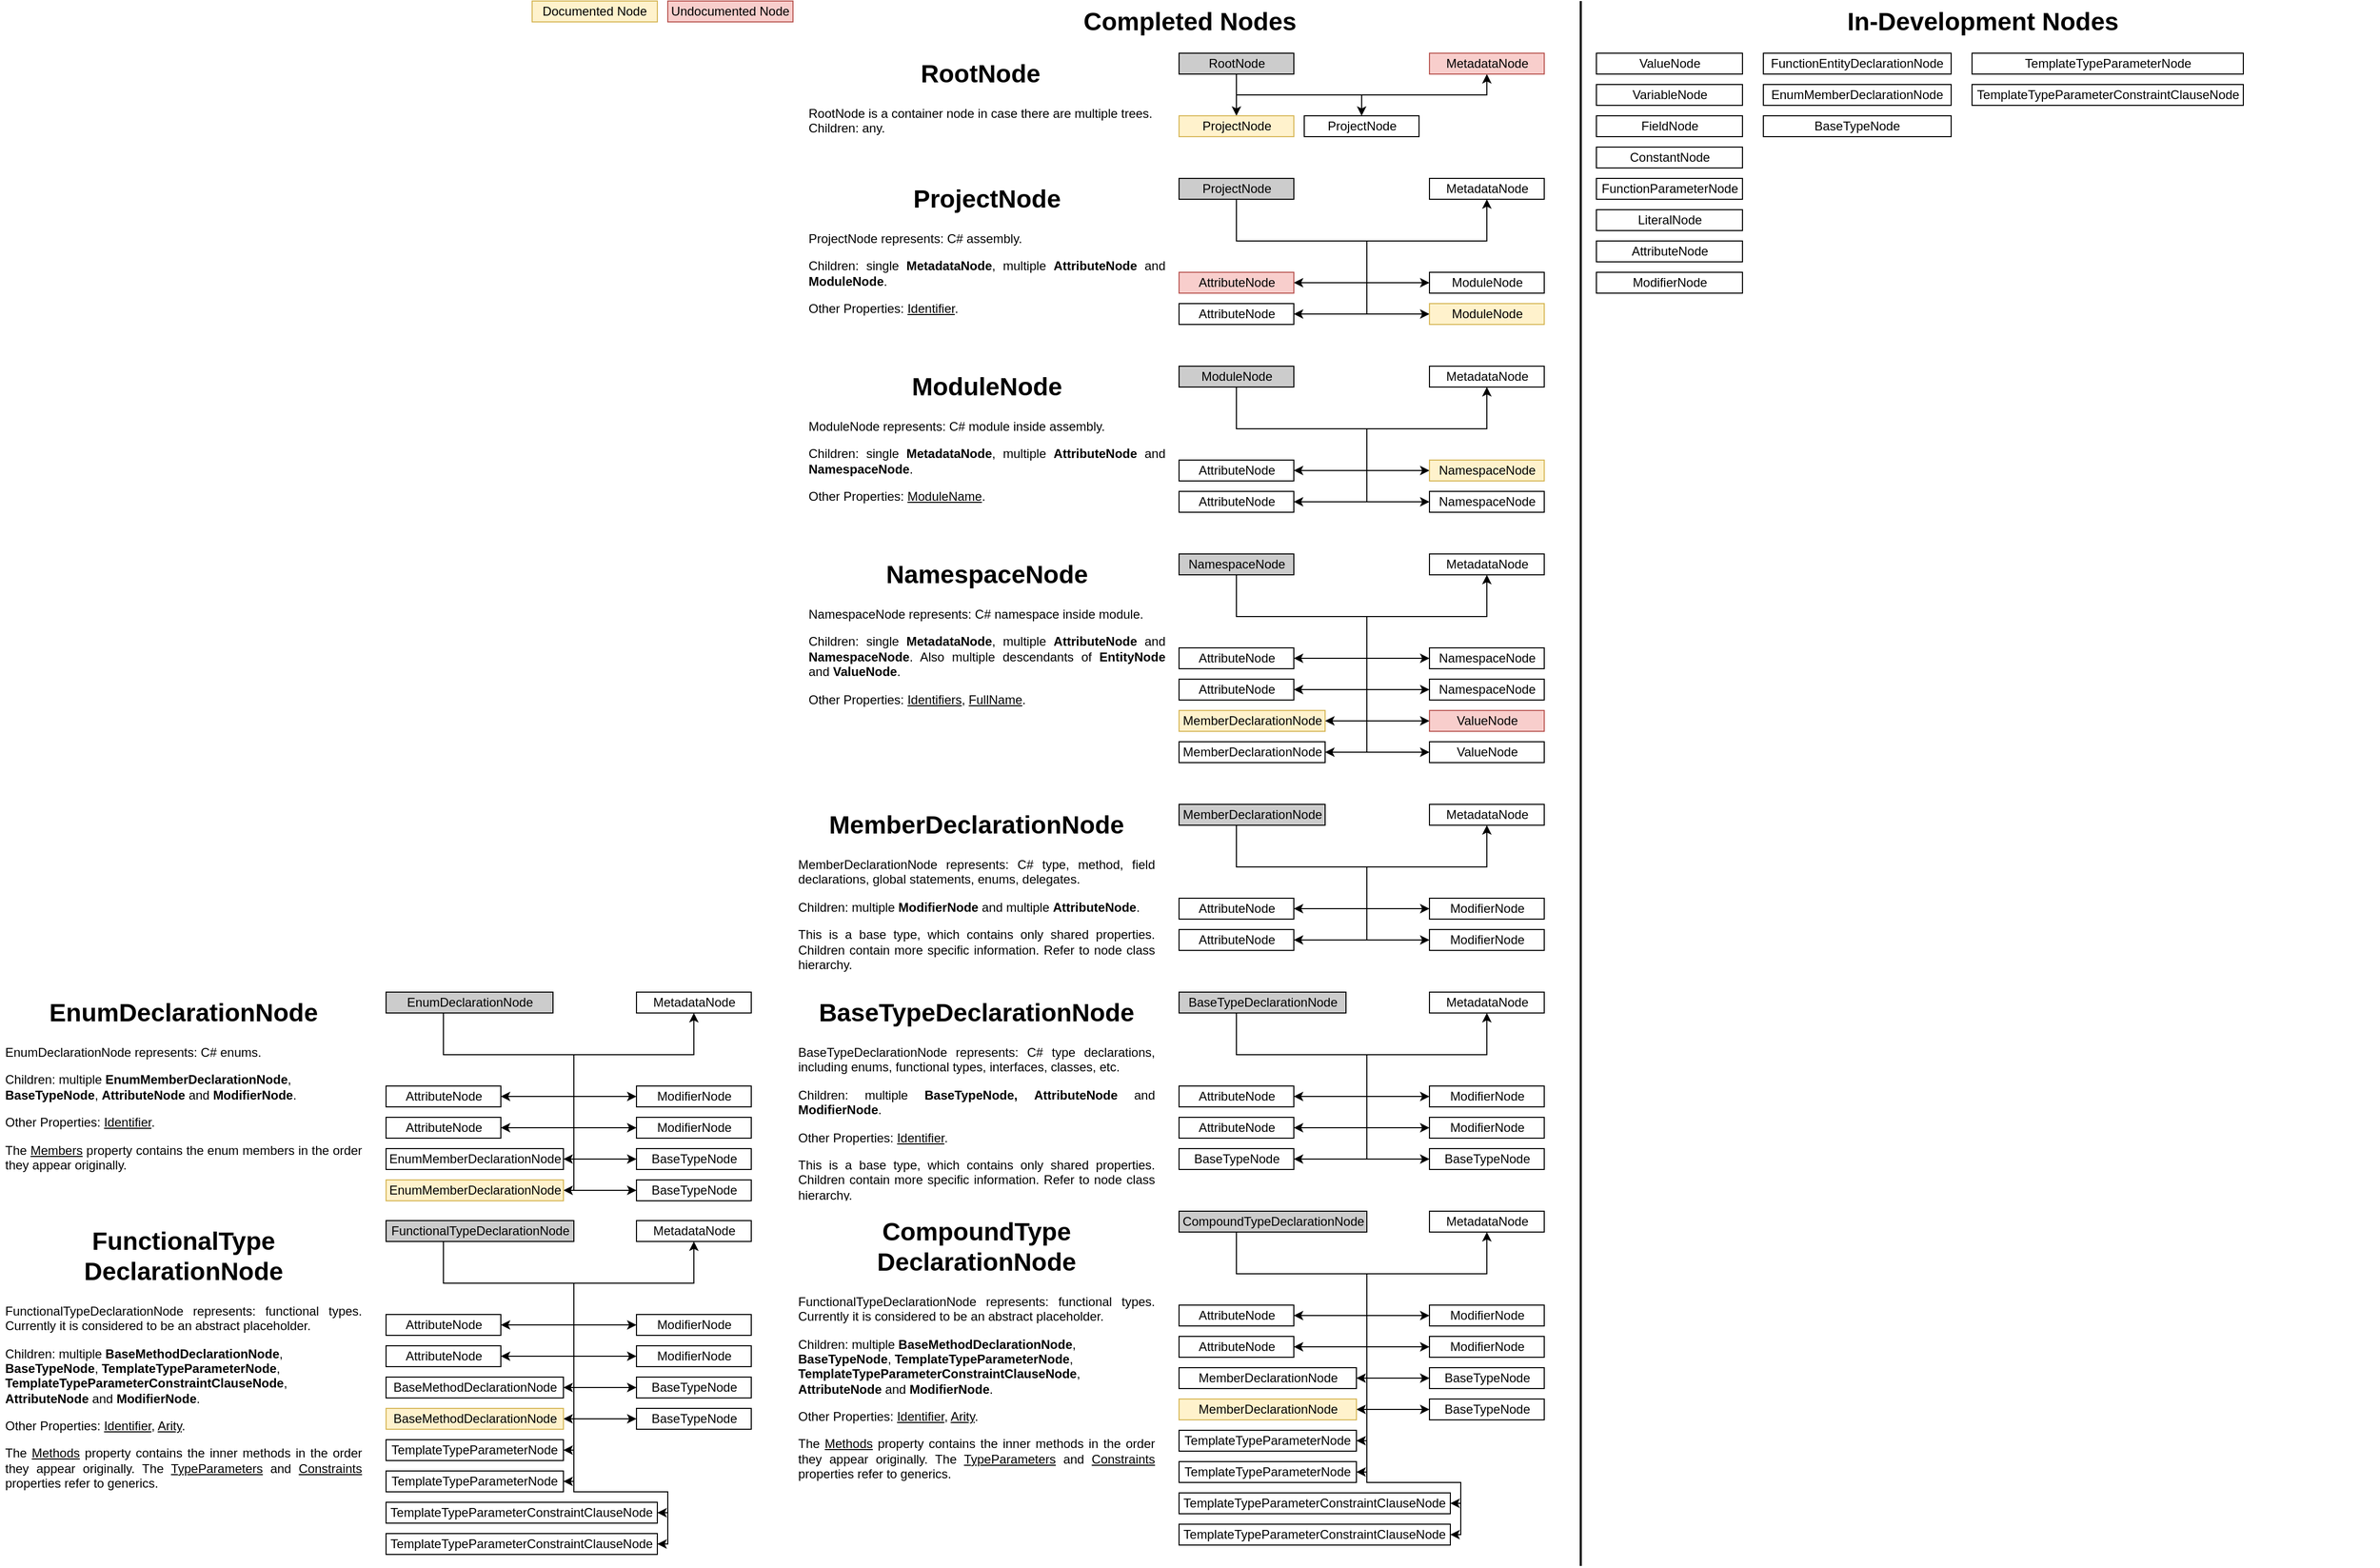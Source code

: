 <mxfile version="17.4.2" type="device" pages="2"><diagram id="hMRSq9ujZ3ukGJ3Yu9Yh" name="Ast Structure"><mxGraphModel dx="1771" dy="583" grid="1" gridSize="10" guides="1" tooltips="1" connect="1" arrows="1" fold="1" page="1" pageScale="1" pageWidth="827" pageHeight="1169" math="0" shadow="0"><root><mxCell id="0"/><mxCell id="1" parent="0"/><mxCell id="yBruF9Qo2934fT4LCnzP-12" style="edgeStyle=orthogonalEdgeStyle;rounded=0;orthogonalLoop=1;jettySize=auto;html=1;exitX=0.5;exitY=1;exitDx=0;exitDy=0;entryX=0.5;entryY=0;entryDx=0;entryDy=0;" parent="1" source="yBruF9Qo2934fT4LCnzP-6" target="yBruF9Qo2934fT4LCnzP-8" edge="1"><mxGeometry relative="1" as="geometry"/></mxCell><mxCell id="yBruF9Qo2934fT4LCnzP-13" style="edgeStyle=orthogonalEdgeStyle;rounded=0;orthogonalLoop=1;jettySize=auto;html=1;exitX=0.5;exitY=1;exitDx=0;exitDy=0;entryX=0.5;entryY=0;entryDx=0;entryDy=0;" parent="1" source="yBruF9Qo2934fT4LCnzP-6" target="yBruF9Qo2934fT4LCnzP-9" edge="1"><mxGeometry relative="1" as="geometry"/></mxCell><mxCell id="Mdr3r077yUNkrEpgE0JS-15" style="edgeStyle=orthogonalEdgeStyle;rounded=0;orthogonalLoop=1;jettySize=auto;html=1;exitX=0.5;exitY=1;exitDx=0;exitDy=0;entryX=0.5;entryY=1;entryDx=0;entryDy=0;" parent="1" source="yBruF9Qo2934fT4LCnzP-6" target="Mdr3r077yUNkrEpgE0JS-14" edge="1"><mxGeometry relative="1" as="geometry"/></mxCell><mxCell id="yBruF9Qo2934fT4LCnzP-6" value="RootNode" style="html=1;fillColor=#CCCCCC;" parent="1" vertex="1"><mxGeometry x="370" y="50" width="110" height="20" as="geometry"/></mxCell><mxCell id="yBruF9Qo2934fT4LCnzP-8" value="ProjectNode" style="html=1;fillColor=#fff2cc;strokeColor=#d6b656;" parent="1" vertex="1"><mxGeometry x="370" y="110" width="110" height="20" as="geometry"/></mxCell><mxCell id="yBruF9Qo2934fT4LCnzP-9" value="ProjectNode" style="html=1;" parent="1" vertex="1"><mxGeometry x="490" y="110" width="110" height="20" as="geometry"/></mxCell><mxCell id="yBruF9Qo2934fT4LCnzP-14" value="&lt;h1 style=&quot;text-align: center&quot;&gt;RootNode&lt;/h1&gt;&lt;p style=&quot;text-align: justify&quot;&gt;RootNode is a container node in case there are multiple trees.&lt;br&gt;Children: any.&lt;/p&gt;" style="text;html=1;strokeColor=none;fillColor=none;spacing=5;spacingTop=-20;whiteSpace=wrap;overflow=hidden;rounded=0;" parent="1" vertex="1"><mxGeometry x="10" y="50" width="350" height="80" as="geometry"/></mxCell><mxCell id="yBruF9Qo2934fT4LCnzP-27" style="edgeStyle=orthogonalEdgeStyle;rounded=0;orthogonalLoop=1;jettySize=auto;html=1;exitX=0.5;exitY=1;exitDx=0;exitDy=0;entryX=1;entryY=0.5;entryDx=0;entryDy=0;" parent="1" source="yBruF9Qo2934fT4LCnzP-15" target="yBruF9Qo2934fT4LCnzP-18" edge="1"><mxGeometry relative="1" as="geometry"><Array as="points"><mxPoint x="425" y="230"/><mxPoint x="550" y="230"/><mxPoint x="550" y="270"/></Array></mxGeometry></mxCell><mxCell id="yBruF9Qo2934fT4LCnzP-28" style="edgeStyle=orthogonalEdgeStyle;rounded=0;orthogonalLoop=1;jettySize=auto;html=1;exitX=0.5;exitY=1;exitDx=0;exitDy=0;entryX=0.5;entryY=1;entryDx=0;entryDy=0;" parent="1" source="yBruF9Qo2934fT4LCnzP-15" target="yBruF9Qo2934fT4LCnzP-17" edge="1"><mxGeometry relative="1" as="geometry"><Array as="points"><mxPoint x="425" y="230"/><mxPoint x="665" y="230"/></Array></mxGeometry></mxCell><mxCell id="yBruF9Qo2934fT4LCnzP-29" style="edgeStyle=orthogonalEdgeStyle;rounded=0;orthogonalLoop=1;jettySize=auto;html=1;exitX=0.5;exitY=1;exitDx=0;exitDy=0;entryX=1;entryY=0.5;entryDx=0;entryDy=0;" parent="1" source="yBruF9Qo2934fT4LCnzP-15" target="yBruF9Qo2934fT4LCnzP-26" edge="1"><mxGeometry relative="1" as="geometry"><Array as="points"><mxPoint x="425" y="230"/><mxPoint x="550" y="230"/><mxPoint x="550" y="300"/></Array></mxGeometry></mxCell><mxCell id="yBruF9Qo2934fT4LCnzP-30" style="edgeStyle=orthogonalEdgeStyle;rounded=0;orthogonalLoop=1;jettySize=auto;html=1;exitX=0.5;exitY=1;exitDx=0;exitDy=0;entryX=0;entryY=0.5;entryDx=0;entryDy=0;" parent="1" source="yBruF9Qo2934fT4LCnzP-15" target="yBruF9Qo2934fT4LCnzP-19" edge="1"><mxGeometry relative="1" as="geometry"><Array as="points"><mxPoint x="425" y="230"/><mxPoint x="550" y="230"/><mxPoint x="550" y="270"/></Array></mxGeometry></mxCell><mxCell id="yBruF9Qo2934fT4LCnzP-31" style="edgeStyle=orthogonalEdgeStyle;rounded=0;orthogonalLoop=1;jettySize=auto;html=1;exitX=0.5;exitY=1;exitDx=0;exitDy=0;entryX=0;entryY=0.5;entryDx=0;entryDy=0;" parent="1" source="yBruF9Qo2934fT4LCnzP-15" target="yBruF9Qo2934fT4LCnzP-25" edge="1"><mxGeometry relative="1" as="geometry"><Array as="points"><mxPoint x="425" y="230"/><mxPoint x="550" y="230"/><mxPoint x="550" y="300"/></Array></mxGeometry></mxCell><mxCell id="yBruF9Qo2934fT4LCnzP-15" value="ProjectNode" style="html=1;fillColor=#CCCCCC;" parent="1" vertex="1"><mxGeometry x="370" y="170" width="110" height="20" as="geometry"/></mxCell><mxCell id="yBruF9Qo2934fT4LCnzP-17" value="MetadataNode" style="html=1;" parent="1" vertex="1"><mxGeometry x="610" y="170" width="110" height="20" as="geometry"/></mxCell><mxCell id="yBruF9Qo2934fT4LCnzP-18" value="AttributeNode" style="html=1;fillColor=#f8cecc;strokeColor=#b85450;" parent="1" vertex="1"><mxGeometry x="370" y="260" width="110" height="20" as="geometry"/></mxCell><mxCell id="yBruF9Qo2934fT4LCnzP-19" value="ModuleNode" style="html=1;" parent="1" vertex="1"><mxGeometry x="610" y="260" width="110" height="20" as="geometry"/></mxCell><mxCell id="yBruF9Qo2934fT4LCnzP-23" value="&lt;h1 style=&quot;text-align: center&quot;&gt;ProjectNode&lt;/h1&gt;&lt;p style=&quot;text-align: justify&quot;&gt;ProjectNode&amp;nbsp;represents: C# assembly.&lt;/p&gt;&lt;p style=&quot;text-align: justify&quot;&gt;Children: single &lt;b&gt;MetadataNode&lt;/b&gt;, multiple &lt;b&gt;AttributeNode &lt;/b&gt;and &lt;b&gt;ModuleNode&lt;/b&gt;.&lt;/p&gt;&lt;p style=&quot;text-align: justify&quot;&gt;Other Properties: &lt;u&gt;Identifier&lt;/u&gt;.&lt;/p&gt;" style="text;html=1;strokeColor=none;fillColor=none;spacing=5;spacingTop=-20;whiteSpace=wrap;overflow=hidden;rounded=0;" parent="1" vertex="1"><mxGeometry x="10" y="170" width="350" height="140" as="geometry"/></mxCell><mxCell id="yBruF9Qo2934fT4LCnzP-25" value="ModuleNode" style="html=1;fillColor=#fff2cc;strokeColor=#d6b656;" parent="1" vertex="1"><mxGeometry x="610" y="290" width="110" height="20" as="geometry"/></mxCell><mxCell id="yBruF9Qo2934fT4LCnzP-26" value="AttributeNode" style="html=1;" parent="1" vertex="1"><mxGeometry x="370" y="290" width="110" height="20" as="geometry"/></mxCell><mxCell id="Mdr3r077yUNkrEpgE0JS-2" style="edgeStyle=orthogonalEdgeStyle;rounded=0;orthogonalLoop=1;jettySize=auto;html=1;exitX=0.5;exitY=1;exitDx=0;exitDy=0;entryX=1;entryY=0.5;entryDx=0;entryDy=0;" parent="1" source="Mdr3r077yUNkrEpgE0JS-7" target="Mdr3r077yUNkrEpgE0JS-9" edge="1"><mxGeometry relative="1" as="geometry"><Array as="points"><mxPoint x="425" y="410"/><mxPoint x="550" y="410"/><mxPoint x="550" y="450"/></Array></mxGeometry></mxCell><mxCell id="Mdr3r077yUNkrEpgE0JS-3" style="edgeStyle=orthogonalEdgeStyle;rounded=0;orthogonalLoop=1;jettySize=auto;html=1;exitX=0.5;exitY=1;exitDx=0;exitDy=0;entryX=0.5;entryY=1;entryDx=0;entryDy=0;" parent="1" source="Mdr3r077yUNkrEpgE0JS-7" target="Mdr3r077yUNkrEpgE0JS-8" edge="1"><mxGeometry relative="1" as="geometry"><Array as="points"><mxPoint x="425" y="410"/><mxPoint x="665" y="410"/></Array></mxGeometry></mxCell><mxCell id="Mdr3r077yUNkrEpgE0JS-4" style="edgeStyle=orthogonalEdgeStyle;rounded=0;orthogonalLoop=1;jettySize=auto;html=1;exitX=0.5;exitY=1;exitDx=0;exitDy=0;entryX=1;entryY=0.5;entryDx=0;entryDy=0;" parent="1" source="Mdr3r077yUNkrEpgE0JS-7" target="Mdr3r077yUNkrEpgE0JS-13" edge="1"><mxGeometry relative="1" as="geometry"><Array as="points"><mxPoint x="425" y="410"/><mxPoint x="550" y="410"/><mxPoint x="550" y="480"/></Array></mxGeometry></mxCell><mxCell id="Mdr3r077yUNkrEpgE0JS-5" style="edgeStyle=orthogonalEdgeStyle;rounded=0;orthogonalLoop=1;jettySize=auto;html=1;exitX=0.5;exitY=1;exitDx=0;exitDy=0;entryX=0;entryY=0.5;entryDx=0;entryDy=0;" parent="1" source="Mdr3r077yUNkrEpgE0JS-7" target="Mdr3r077yUNkrEpgE0JS-10" edge="1"><mxGeometry relative="1" as="geometry"><Array as="points"><mxPoint x="425" y="410"/><mxPoint x="550" y="410"/><mxPoint x="550" y="450"/></Array></mxGeometry></mxCell><mxCell id="Mdr3r077yUNkrEpgE0JS-6" style="edgeStyle=orthogonalEdgeStyle;rounded=0;orthogonalLoop=1;jettySize=auto;html=1;exitX=0.5;exitY=1;exitDx=0;exitDy=0;entryX=0;entryY=0.5;entryDx=0;entryDy=0;" parent="1" source="Mdr3r077yUNkrEpgE0JS-7" target="Mdr3r077yUNkrEpgE0JS-12" edge="1"><mxGeometry relative="1" as="geometry"><Array as="points"><mxPoint x="425" y="410"/><mxPoint x="550" y="410"/><mxPoint x="550" y="480"/></Array></mxGeometry></mxCell><mxCell id="Mdr3r077yUNkrEpgE0JS-7" value="ModuleNode" style="html=1;fillColor=#CCCCCC;" parent="1" vertex="1"><mxGeometry x="370" y="350" width="110" height="20" as="geometry"/></mxCell><mxCell id="Mdr3r077yUNkrEpgE0JS-8" value="MetadataNode" style="html=1;" parent="1" vertex="1"><mxGeometry x="610" y="350" width="110" height="20" as="geometry"/></mxCell><mxCell id="Mdr3r077yUNkrEpgE0JS-9" value="AttributeNode" style="html=1;" parent="1" vertex="1"><mxGeometry x="370" y="440" width="110" height="20" as="geometry"/></mxCell><mxCell id="Mdr3r077yUNkrEpgE0JS-10" value="NamespaceNode" style="html=1;fillColor=#fff2cc;strokeColor=#d6b656;" parent="1" vertex="1"><mxGeometry x="610" y="440" width="110" height="20" as="geometry"/></mxCell><mxCell id="Mdr3r077yUNkrEpgE0JS-11" value="&lt;h1 style=&quot;text-align: center&quot;&gt;ModuleNode&lt;/h1&gt;&lt;p style=&quot;text-align: justify&quot;&gt;ModuleNode&amp;nbsp;represents: C# module inside assembly.&lt;/p&gt;&lt;p style=&quot;text-align: justify&quot;&gt;Children: single &lt;b&gt;MetadataNode&lt;/b&gt;, multiple &lt;b&gt;AttributeNode &lt;/b&gt;and &lt;b&gt;NamespaceNode&lt;/b&gt;.&lt;/p&gt;&lt;p style=&quot;text-align: justify&quot;&gt;Other Properties: &lt;u&gt;ModuleName&lt;/u&gt;.&lt;/p&gt;" style="text;html=1;strokeColor=none;fillColor=none;spacing=5;spacingTop=-20;whiteSpace=wrap;overflow=hidden;rounded=0;" parent="1" vertex="1"><mxGeometry x="10" y="350" width="350" height="140" as="geometry"/></mxCell><mxCell id="Mdr3r077yUNkrEpgE0JS-12" value="NamespaceNode" style="html=1;" parent="1" vertex="1"><mxGeometry x="610" y="470" width="110" height="20" as="geometry"/></mxCell><mxCell id="Mdr3r077yUNkrEpgE0JS-13" value="AttributeNode" style="html=1;" parent="1" vertex="1"><mxGeometry x="370" y="470" width="110" height="20" as="geometry"/></mxCell><mxCell id="Mdr3r077yUNkrEpgE0JS-14" value="MetadataNode" style="html=1;fillColor=#f8cecc;strokeColor=#b85450;" parent="1" vertex="1"><mxGeometry x="610" y="50" width="110" height="20" as="geometry"/></mxCell><mxCell id="Zv5lIblbAVkvGlCTx3gK-1" style="edgeStyle=orthogonalEdgeStyle;rounded=0;orthogonalLoop=1;jettySize=auto;html=1;exitX=0.5;exitY=1;exitDx=0;exitDy=0;entryX=1;entryY=0.5;entryDx=0;entryDy=0;" parent="1" source="Zv5lIblbAVkvGlCTx3gK-6" target="Zv5lIblbAVkvGlCTx3gK-8" edge="1"><mxGeometry relative="1" as="geometry"><Array as="points"><mxPoint x="425" y="590"/><mxPoint x="550" y="590"/><mxPoint x="550" y="630"/></Array></mxGeometry></mxCell><mxCell id="Zv5lIblbAVkvGlCTx3gK-2" style="edgeStyle=orthogonalEdgeStyle;rounded=0;orthogonalLoop=1;jettySize=auto;html=1;exitX=0.5;exitY=1;exitDx=0;exitDy=0;entryX=0.5;entryY=1;entryDx=0;entryDy=0;" parent="1" source="Zv5lIblbAVkvGlCTx3gK-6" target="Zv5lIblbAVkvGlCTx3gK-7" edge="1"><mxGeometry relative="1" as="geometry"><Array as="points"><mxPoint x="425" y="590"/><mxPoint x="665" y="590"/></Array></mxGeometry></mxCell><mxCell id="Zv5lIblbAVkvGlCTx3gK-3" style="edgeStyle=orthogonalEdgeStyle;rounded=0;orthogonalLoop=1;jettySize=auto;html=1;exitX=0.5;exitY=1;exitDx=0;exitDy=0;entryX=1;entryY=0.5;entryDx=0;entryDy=0;" parent="1" source="Zv5lIblbAVkvGlCTx3gK-6" target="Zv5lIblbAVkvGlCTx3gK-12" edge="1"><mxGeometry relative="1" as="geometry"><Array as="points"><mxPoint x="425" y="590"/><mxPoint x="550" y="590"/><mxPoint x="550" y="660"/></Array></mxGeometry></mxCell><mxCell id="Zv5lIblbAVkvGlCTx3gK-4" style="edgeStyle=orthogonalEdgeStyle;rounded=0;orthogonalLoop=1;jettySize=auto;html=1;exitX=0.5;exitY=1;exitDx=0;exitDy=0;entryX=0;entryY=0.5;entryDx=0;entryDy=0;" parent="1" source="Zv5lIblbAVkvGlCTx3gK-6" target="Zv5lIblbAVkvGlCTx3gK-9" edge="1"><mxGeometry relative="1" as="geometry"><Array as="points"><mxPoint x="425" y="590"/><mxPoint x="550" y="590"/><mxPoint x="550" y="630"/></Array></mxGeometry></mxCell><mxCell id="Zv5lIblbAVkvGlCTx3gK-5" style="edgeStyle=orthogonalEdgeStyle;rounded=0;orthogonalLoop=1;jettySize=auto;html=1;exitX=0.5;exitY=1;exitDx=0;exitDy=0;entryX=0;entryY=0.5;entryDx=0;entryDy=0;" parent="1" source="Zv5lIblbAVkvGlCTx3gK-6" target="Zv5lIblbAVkvGlCTx3gK-11" edge="1"><mxGeometry relative="1" as="geometry"><Array as="points"><mxPoint x="425" y="590"/><mxPoint x="550" y="590"/><mxPoint x="550" y="660"/></Array></mxGeometry></mxCell><mxCell id="fQGm367OhDLlVBB6zFoo-5" style="edgeStyle=orthogonalEdgeStyle;rounded=0;orthogonalLoop=1;jettySize=auto;html=1;exitX=0.5;exitY=1;exitDx=0;exitDy=0;endArrow=classic;endFill=1;entryX=1;entryY=0.5;entryDx=0;entryDy=0;" parent="1" source="Zv5lIblbAVkvGlCTx3gK-6" target="fQGm367OhDLlVBB6zFoo-2" edge="1"><mxGeometry relative="1" as="geometry"><mxPoint x="580" y="700.0" as="targetPoint"/><Array as="points"><mxPoint x="425" y="590"/><mxPoint x="550" y="590"/><mxPoint x="550" y="720"/></Array></mxGeometry></mxCell><mxCell id="fQGm367OhDLlVBB6zFoo-8" style="edgeStyle=orthogonalEdgeStyle;rounded=0;orthogonalLoop=1;jettySize=auto;html=1;exitX=0.5;exitY=1;exitDx=0;exitDy=0;entryX=0;entryY=0.5;entryDx=0;entryDy=0;endArrow=classic;endFill=1;" parent="1" source="Zv5lIblbAVkvGlCTx3gK-6" target="fQGm367OhDLlVBB6zFoo-6" edge="1"><mxGeometry relative="1" as="geometry"><Array as="points"><mxPoint x="425" y="590"/><mxPoint x="550" y="590"/><mxPoint x="550" y="690"/></Array></mxGeometry></mxCell><mxCell id="fQGm367OhDLlVBB6zFoo-9" style="edgeStyle=orthogonalEdgeStyle;rounded=0;orthogonalLoop=1;jettySize=auto;html=1;exitX=0.5;exitY=1;exitDx=0;exitDy=0;entryX=0;entryY=0.5;entryDx=0;entryDy=0;endArrow=classic;endFill=1;" parent="1" source="Zv5lIblbAVkvGlCTx3gK-6" target="fQGm367OhDLlVBB6zFoo-7" edge="1"><mxGeometry relative="1" as="geometry"><Array as="points"><mxPoint x="425" y="590"/><mxPoint x="550" y="590"/><mxPoint x="550" y="720"/></Array></mxGeometry></mxCell><mxCell id="Zv5lIblbAVkvGlCTx3gK-6" value="NamespaceNode" style="html=1;fillColor=#CCCCCC;" parent="1" vertex="1"><mxGeometry x="370" y="530" width="110" height="20" as="geometry"/></mxCell><mxCell id="Zv5lIblbAVkvGlCTx3gK-7" value="MetadataNode" style="html=1;" parent="1" vertex="1"><mxGeometry x="610" y="530" width="110" height="20" as="geometry"/></mxCell><mxCell id="Zv5lIblbAVkvGlCTx3gK-8" value="AttributeNode" style="html=1;" parent="1" vertex="1"><mxGeometry x="370" y="620" width="110" height="20" as="geometry"/></mxCell><mxCell id="Zv5lIblbAVkvGlCTx3gK-9" value="NamespaceNode" style="html=1;" parent="1" vertex="1"><mxGeometry x="610" y="620" width="110" height="20" as="geometry"/></mxCell><mxCell id="Zv5lIblbAVkvGlCTx3gK-10" value="&lt;h1 style=&quot;text-align: center&quot;&gt;NamespaceNode&lt;/h1&gt;&lt;p style=&quot;text-align: justify&quot;&gt;NamespaceNode&amp;nbsp;represents: C# namespace inside module.&lt;/p&gt;&lt;p style=&quot;text-align: justify&quot;&gt;Children: single &lt;b&gt;MetadataNode&lt;/b&gt;, multiple &lt;b&gt;AttributeNode &lt;/b&gt;and &lt;b&gt;NamespaceNode&lt;/b&gt;. Also multiple descendants of &lt;b&gt;EntityNode&lt;/b&gt; and &lt;b&gt;ValueNode&lt;/b&gt;.&lt;/p&gt;&lt;p style=&quot;text-align: justify&quot;&gt;Other Properties: &lt;u&gt;Identifiers&lt;/u&gt;, &lt;u&gt;FullName&lt;/u&gt;.&lt;/p&gt;" style="text;html=1;strokeColor=none;fillColor=none;spacing=5;spacingTop=-20;whiteSpace=wrap;overflow=hidden;rounded=0;" parent="1" vertex="1"><mxGeometry x="10" y="530" width="350" height="200" as="geometry"/></mxCell><mxCell id="Zv5lIblbAVkvGlCTx3gK-11" value="NamespaceNode" style="html=1;" parent="1" vertex="1"><mxGeometry x="610" y="650" width="110" height="20" as="geometry"/></mxCell><mxCell id="Zv5lIblbAVkvGlCTx3gK-12" value="AttributeNode" style="html=1;" parent="1" vertex="1"><mxGeometry x="370" y="650" width="110" height="20" as="geometry"/></mxCell><mxCell id="Zv5lIblbAVkvGlCTx3gK-13" value="" style="line;strokeWidth=2;direction=south;html=1;fillColor=#CCCCCC;" parent="1" vertex="1"><mxGeometry x="750" width="10" height="1500" as="geometry"/></mxCell><mxCell id="fQGm367OhDLlVBB6zFoo-1" value="MemberDeclarationNode" style="html=1;fillColor=#fff2cc;strokeColor=#d6b656;" parent="1" vertex="1"><mxGeometry x="370" y="680" width="140" height="20" as="geometry"/></mxCell><mxCell id="fQGm367OhDLlVBB6zFoo-2" value="MemberDeclarationNode" style="html=1;" parent="1" vertex="1"><mxGeometry x="370" y="710" width="140" height="20" as="geometry"/></mxCell><mxCell id="fQGm367OhDLlVBB6zFoo-4" style="edgeStyle=orthogonalEdgeStyle;rounded=0;orthogonalLoop=1;jettySize=auto;html=1;exitX=0.5;exitY=1;exitDx=0;exitDy=0;entryX=1;entryY=0.5;entryDx=0;entryDy=0;" parent="1" source="Zv5lIblbAVkvGlCTx3gK-6" target="fQGm367OhDLlVBB6zFoo-1" edge="1"><mxGeometry relative="1" as="geometry"><Array as="points"><mxPoint x="425" y="590"/><mxPoint x="550" y="590"/><mxPoint x="550" y="690"/></Array><mxPoint x="435" y="560" as="sourcePoint"/><mxPoint x="490" y="640" as="targetPoint"/></mxGeometry></mxCell><mxCell id="fQGm367OhDLlVBB6zFoo-6" value="ValueNode" style="html=1;fillColor=#f8cecc;strokeColor=#b85450;" parent="1" vertex="1"><mxGeometry x="610" y="680" width="110" height="20" as="geometry"/></mxCell><mxCell id="fQGm367OhDLlVBB6zFoo-7" value="ValueNode" style="html=1;" parent="1" vertex="1"><mxGeometry x="610" y="710" width="110" height="20" as="geometry"/></mxCell><mxCell id="Bi5_7wQ5sC-9oqodCjvR-1" value="Completed Nodes" style="text;strokeColor=none;fillColor=none;html=1;fontSize=24;fontStyle=1;verticalAlign=middle;align=center;" parent="1" vertex="1"><mxGeometry width="760" height="40" as="geometry"/></mxCell><mxCell id="Bi5_7wQ5sC-9oqodCjvR-2" value="In-Development Nodes" style="text;strokeColor=none;fillColor=none;html=1;fontSize=24;fontStyle=1;verticalAlign=middle;align=center;" parent="1" vertex="1"><mxGeometry x="760" width="760" height="40" as="geometry"/></mxCell><mxCell id="Bi5_7wQ5sC-9oqodCjvR-3" value="ValueNode" style="html=1;" parent="1" vertex="1"><mxGeometry x="770" y="50" width="140" height="20" as="geometry"/></mxCell><mxCell id="l5vUidin2ZIFUSXQdYqa-1" value="VariableNode" style="html=1;" parent="1" vertex="1"><mxGeometry x="770" y="80" width="140" height="20" as="geometry"/></mxCell><mxCell id="l5vUidin2ZIFUSXQdYqa-2" value="FunctionParameterNode" style="html=1;" parent="1" vertex="1"><mxGeometry x="770" y="170" width="140" height="20" as="geometry"/></mxCell><mxCell id="l5vUidin2ZIFUSXQdYqa-3" value="ConstantNode" style="html=1;" parent="1" vertex="1"><mxGeometry x="770" y="140" width="140" height="20" as="geometry"/></mxCell><mxCell id="l5vUidin2ZIFUSXQdYqa-4" value="FieldNode" style="html=1;" parent="1" vertex="1"><mxGeometry x="770" y="110" width="140" height="20" as="geometry"/></mxCell><mxCell id="l5vUidin2ZIFUSXQdYqa-5" value="LiteralNode" style="html=1;" parent="1" vertex="1"><mxGeometry x="770" y="200" width="140" height="20" as="geometry"/></mxCell><mxCell id="VgpzZzpb9r2jPJ-NEI6h-1" value="&lt;h1 style=&quot;text-align: center&quot;&gt;MemberDeclarationNode&lt;/h1&gt;&lt;p style=&quot;text-align: justify&quot;&gt;MemberDeclarationNode&amp;nbsp;represents: C# type, method, field declarations, global statements, enums, delegates.&lt;/p&gt;&lt;p style=&quot;text-align: justify&quot;&gt;Children: multiple&amp;nbsp;&lt;b&gt;ModifierNode&amp;nbsp;&lt;/b&gt;and multiple &lt;b&gt;AttributeNode&lt;/b&gt;.&amp;nbsp;&lt;/p&gt;&lt;p style=&quot;text-align: justify&quot;&gt;This is a base type, which contains only shared properties. Children contain more specific information. Refer to node class hierarchy.&lt;/p&gt;" style="text;html=1;strokeColor=none;fillColor=none;spacing=5;spacingTop=-20;whiteSpace=wrap;overflow=hidden;rounded=0;" parent="1" vertex="1"><mxGeometry y="770" width="350" height="200" as="geometry"/></mxCell><mxCell id="VgpzZzpb9r2jPJ-NEI6h-3" style="edgeStyle=orthogonalEdgeStyle;rounded=0;orthogonalLoop=1;jettySize=auto;html=1;exitX=0.5;exitY=1;exitDx=0;exitDy=0;entryX=0.5;entryY=1;entryDx=0;entryDy=0;" parent="1" source="VgpzZzpb9r2jPJ-NEI6h-4" target="VgpzZzpb9r2jPJ-NEI6h-5" edge="1"><mxGeometry relative="1" as="geometry"><Array as="points"><mxPoint x="425" y="830"/><mxPoint x="665" y="830"/></Array></mxGeometry></mxCell><mxCell id="VgpzZzpb9r2jPJ-NEI6h-8" style="edgeStyle=orthogonalEdgeStyle;rounded=0;orthogonalLoop=1;jettySize=auto;html=1;entryX=1;entryY=0.5;entryDx=0;entryDy=0;" parent="1" source="VgpzZzpb9r2jPJ-NEI6h-4" target="VgpzZzpb9r2jPJ-NEI6h-6" edge="1"><mxGeometry relative="1" as="geometry"><Array as="points"><mxPoint x="425" y="830"/><mxPoint x="550" y="830"/><mxPoint x="550" y="870"/></Array></mxGeometry></mxCell><mxCell id="VgpzZzpb9r2jPJ-NEI6h-9" style="edgeStyle=orthogonalEdgeStyle;rounded=0;orthogonalLoop=1;jettySize=auto;html=1;entryX=1;entryY=0.5;entryDx=0;entryDy=0;" parent="1" source="VgpzZzpb9r2jPJ-NEI6h-4" target="VgpzZzpb9r2jPJ-NEI6h-7" edge="1"><mxGeometry relative="1" as="geometry"><Array as="points"><mxPoint x="425" y="830"/><mxPoint x="550" y="830"/><mxPoint x="550" y="900"/></Array></mxGeometry></mxCell><mxCell id="VgpzZzpb9r2jPJ-NEI6h-13" style="edgeStyle=orthogonalEdgeStyle;rounded=0;orthogonalLoop=1;jettySize=auto;html=1;entryX=0;entryY=0.5;entryDx=0;entryDy=0;" parent="1" source="VgpzZzpb9r2jPJ-NEI6h-4" target="VgpzZzpb9r2jPJ-NEI6h-10" edge="1"><mxGeometry relative="1" as="geometry"><mxPoint x="510" y="850" as="targetPoint"/><Array as="points"><mxPoint x="425" y="830"/><mxPoint x="550" y="830"/><mxPoint x="550" y="870"/></Array></mxGeometry></mxCell><mxCell id="VgpzZzpb9r2jPJ-NEI6h-14" style="edgeStyle=orthogonalEdgeStyle;rounded=0;orthogonalLoop=1;jettySize=auto;html=1;entryX=0;entryY=0.5;entryDx=0;entryDy=0;" parent="1" source="VgpzZzpb9r2jPJ-NEI6h-4" target="VgpzZzpb9r2jPJ-NEI6h-11" edge="1"><mxGeometry relative="1" as="geometry"><mxPoint x="505" y="855" as="targetPoint"/><Array as="points"><mxPoint x="425" y="830"/><mxPoint x="550" y="830"/><mxPoint x="550" y="900"/></Array></mxGeometry></mxCell><mxCell id="VgpzZzpb9r2jPJ-NEI6h-4" value="MemberDeclarationNode" style="html=1;fillColor=#CCCCCC;" parent="1" vertex="1"><mxGeometry x="370" y="770" width="140" height="20" as="geometry"/></mxCell><mxCell id="VgpzZzpb9r2jPJ-NEI6h-5" value="MetadataNode" style="html=1;" parent="1" vertex="1"><mxGeometry x="610" y="770" width="110" height="20" as="geometry"/></mxCell><mxCell id="VgpzZzpb9r2jPJ-NEI6h-6" value="AttributeNode" style="html=1;" parent="1" vertex="1"><mxGeometry x="370" y="860" width="110" height="20" as="geometry"/></mxCell><mxCell id="VgpzZzpb9r2jPJ-NEI6h-7" value="AttributeNode" style="html=1;" parent="1" vertex="1"><mxGeometry x="370" y="890" width="110" height="20" as="geometry"/></mxCell><mxCell id="VgpzZzpb9r2jPJ-NEI6h-10" value="ModifierNode" style="html=1;" parent="1" vertex="1"><mxGeometry x="610" y="860" width="110" height="20" as="geometry"/></mxCell><mxCell id="VgpzZzpb9r2jPJ-NEI6h-11" value="ModifierNode" style="html=1;" parent="1" vertex="1"><mxGeometry x="610" y="890" width="110" height="20" as="geometry"/></mxCell><mxCell id="g8TAkFinoGQxquu2DN3G-1" value="FunctionEntityDeclarationNode" style="rounded=0;whiteSpace=wrap;html=1;" parent="1" vertex="1"><mxGeometry x="930" y="50" width="180" height="20" as="geometry"/></mxCell><mxCell id="g8TAkFinoGQxquu2DN3G-2" value="EnumMemberDeclarationNode" style="rounded=0;whiteSpace=wrap;html=1;" parent="1" vertex="1"><mxGeometry x="930" y="80" width="180" height="20" as="geometry"/></mxCell><mxCell id="g8TAkFinoGQxquu2DN3G-3" value="BaseTypeNode" style="rounded=0;whiteSpace=wrap;html=1;" parent="1" vertex="1"><mxGeometry x="930" y="110" width="180" height="20" as="geometry"/></mxCell><mxCell id="g8TAkFinoGQxquu2DN3G-4" value="&lt;h1 style=&quot;text-align: center&quot;&gt;BaseTypeDeclarationNode&lt;/h1&gt;&lt;p style=&quot;text-align: justify&quot;&gt;BaseTypeDeclarationNode&amp;nbsp;represents: C# type declarations, including enums, functional types, interfaces, classes, etc.&lt;/p&gt;&lt;p style=&quot;text-align: justify&quot;&gt;Children: multiple&amp;nbsp;&lt;b&gt;BaseTypeNode,&lt;/b&gt;&amp;nbsp;&lt;b&gt;AttributeNode&lt;/b&gt;&amp;nbsp;and &lt;b&gt;ModifierNode&lt;/b&gt;.&amp;nbsp;&lt;/p&gt;&lt;span style=&quot;text-align: justify&quot;&gt;Other Properties:&amp;nbsp;&lt;/span&gt;&lt;u style=&quot;text-align: justify&quot;&gt;Identifier&lt;/u&gt;&lt;span style=&quot;text-align: justify&quot;&gt;.&lt;/span&gt;&lt;p style=&quot;text-align: justify&quot;&gt;This is a base type, which contains only shared properties. Children contain more specific information. Refer to node class hierarchy.&lt;/p&gt;" style="text;html=1;strokeColor=none;fillColor=none;spacing=5;spacingTop=-20;whiteSpace=wrap;overflow=hidden;rounded=0;" parent="1" vertex="1"><mxGeometry y="950" width="350" height="200" as="geometry"/></mxCell><mxCell id="g8TAkFinoGQxquu2DN3G-5" style="edgeStyle=orthogonalEdgeStyle;rounded=0;orthogonalLoop=1;jettySize=auto;html=1;exitX=0.5;exitY=1;exitDx=0;exitDy=0;entryX=0.5;entryY=1;entryDx=0;entryDy=0;" parent="1" source="g8TAkFinoGQxquu2DN3G-10" target="g8TAkFinoGQxquu2DN3G-11" edge="1"><mxGeometry relative="1" as="geometry"><Array as="points"><mxPoint x="425" y="1010"/><mxPoint x="665" y="1010"/></Array></mxGeometry></mxCell><mxCell id="g8TAkFinoGQxquu2DN3G-6" style="edgeStyle=orthogonalEdgeStyle;rounded=0;orthogonalLoop=1;jettySize=auto;html=1;entryX=1;entryY=0.5;entryDx=0;entryDy=0;" parent="1" source="g8TAkFinoGQxquu2DN3G-10" target="g8TAkFinoGQxquu2DN3G-12" edge="1"><mxGeometry relative="1" as="geometry"><Array as="points"><mxPoint x="425" y="1010"/><mxPoint x="550" y="1010"/><mxPoint x="550" y="1050"/></Array></mxGeometry></mxCell><mxCell id="g8TAkFinoGQxquu2DN3G-7" style="edgeStyle=orthogonalEdgeStyle;rounded=0;orthogonalLoop=1;jettySize=auto;html=1;entryX=1;entryY=0.5;entryDx=0;entryDy=0;" parent="1" source="g8TAkFinoGQxquu2DN3G-10" target="g8TAkFinoGQxquu2DN3G-13" edge="1"><mxGeometry relative="1" as="geometry"><Array as="points"><mxPoint x="425" y="1010"/><mxPoint x="550" y="1010"/><mxPoint x="550" y="1080"/></Array></mxGeometry></mxCell><mxCell id="g8TAkFinoGQxquu2DN3G-8" style="edgeStyle=orthogonalEdgeStyle;rounded=0;orthogonalLoop=1;jettySize=auto;html=1;entryX=0;entryY=0.5;entryDx=0;entryDy=0;" parent="1" source="g8TAkFinoGQxquu2DN3G-10" target="g8TAkFinoGQxquu2DN3G-14" edge="1"><mxGeometry relative="1" as="geometry"><mxPoint x="510" y="1030" as="targetPoint"/><Array as="points"><mxPoint x="425" y="1010"/><mxPoint x="550" y="1010"/><mxPoint x="550" y="1050"/></Array></mxGeometry></mxCell><mxCell id="g8TAkFinoGQxquu2DN3G-9" style="edgeStyle=orthogonalEdgeStyle;rounded=0;orthogonalLoop=1;jettySize=auto;html=1;entryX=0;entryY=0.5;entryDx=0;entryDy=0;" parent="1" source="g8TAkFinoGQxquu2DN3G-10" target="g8TAkFinoGQxquu2DN3G-15" edge="1"><mxGeometry relative="1" as="geometry"><mxPoint x="505" y="1035" as="targetPoint"/><Array as="points"><mxPoint x="425" y="1010"/><mxPoint x="550" y="1010"/><mxPoint x="550" y="1080"/></Array></mxGeometry></mxCell><mxCell id="g8TAkFinoGQxquu2DN3G-18" style="edgeStyle=orthogonalEdgeStyle;rounded=0;orthogonalLoop=1;jettySize=auto;html=1;entryX=1;entryY=0.5;entryDx=0;entryDy=0;" parent="1" source="g8TAkFinoGQxquu2DN3G-10" target="g8TAkFinoGQxquu2DN3G-16" edge="1"><mxGeometry relative="1" as="geometry"><Array as="points"><mxPoint x="425" y="1010"/><mxPoint x="550" y="1010"/><mxPoint x="550" y="1110"/></Array></mxGeometry></mxCell><mxCell id="g8TAkFinoGQxquu2DN3G-20" style="edgeStyle=orthogonalEdgeStyle;rounded=0;orthogonalLoop=1;jettySize=auto;html=1;entryX=0;entryY=0.5;entryDx=0;entryDy=0;" parent="1" source="g8TAkFinoGQxquu2DN3G-10" target="g8TAkFinoGQxquu2DN3G-17" edge="1"><mxGeometry relative="1" as="geometry"><Array as="points"><mxPoint x="425" y="1010"/><mxPoint x="550" y="1010"/><mxPoint x="550" y="1110"/></Array></mxGeometry></mxCell><mxCell id="g8TAkFinoGQxquu2DN3G-10" value="BaseTypeDeclarationNode" style="html=1;fillColor=#CCCCCC;" parent="1" vertex="1"><mxGeometry x="370" y="950" width="160" height="20" as="geometry"/></mxCell><mxCell id="g8TAkFinoGQxquu2DN3G-11" value="MetadataNode" style="html=1;" parent="1" vertex="1"><mxGeometry x="610" y="950" width="110" height="20" as="geometry"/></mxCell><mxCell id="g8TAkFinoGQxquu2DN3G-12" value="AttributeNode" style="html=1;" parent="1" vertex="1"><mxGeometry x="370" y="1040" width="110" height="20" as="geometry"/></mxCell><mxCell id="g8TAkFinoGQxquu2DN3G-13" value="AttributeNode" style="html=1;" parent="1" vertex="1"><mxGeometry x="370" y="1070" width="110" height="20" as="geometry"/></mxCell><mxCell id="g8TAkFinoGQxquu2DN3G-14" value="ModifierNode" style="html=1;" parent="1" vertex="1"><mxGeometry x="610" y="1040" width="110" height="20" as="geometry"/></mxCell><mxCell id="g8TAkFinoGQxquu2DN3G-15" value="ModifierNode" style="html=1;" parent="1" vertex="1"><mxGeometry x="610" y="1070" width="110" height="20" as="geometry"/></mxCell><mxCell id="g8TAkFinoGQxquu2DN3G-16" value="BaseTypeNode" style="html=1;" parent="1" vertex="1"><mxGeometry x="370" y="1100" width="110" height="20" as="geometry"/></mxCell><mxCell id="g8TAkFinoGQxquu2DN3G-17" value="BaseTypeNode" style="html=1;" parent="1" vertex="1"><mxGeometry x="610" y="1100" width="110" height="20" as="geometry"/></mxCell><mxCell id="VzKZh1BMdHaGVK8Q8LG--1" value="&lt;h1 style=&quot;text-align: center&quot;&gt;EnumDeclarationNode&lt;/h1&gt;&lt;p style=&quot;text-align: justify&quot;&gt;EnumDeclarationNode&amp;nbsp;represents: C# enums.&lt;/p&gt;&lt;p style=&quot;text-align: justify&quot;&gt;Children: multiple &lt;b&gt;EnumMemberDeclarationNode&lt;/b&gt;,&amp;nbsp;&lt;br&gt;&lt;b&gt;BaseTypeNode&lt;/b&gt;,&amp;nbsp;&lt;b&gt;AttributeNode&lt;/b&gt;&amp;nbsp;and &lt;b&gt;ModifierNode&lt;/b&gt;.&amp;nbsp;&lt;/p&gt;&lt;span style=&quot;text-align: justify&quot;&gt;Other Properties:&amp;nbsp;&lt;/span&gt;&lt;u style=&quot;text-align: justify&quot;&gt;Identifier&lt;/u&gt;&lt;span style=&quot;text-align: justify&quot;&gt;.&lt;/span&gt;&lt;p style=&quot;text-align: justify&quot;&gt;The &lt;u&gt;Members&lt;/u&gt; property contains the enum members in the order they appear originally.&lt;/p&gt;" style="text;html=1;strokeColor=none;fillColor=none;spacing=5;spacingTop=-20;whiteSpace=wrap;overflow=hidden;rounded=0;" parent="1" vertex="1"><mxGeometry x="-760" y="950" width="350" height="200" as="geometry"/></mxCell><mxCell id="VzKZh1BMdHaGVK8Q8LG--2" style="edgeStyle=orthogonalEdgeStyle;rounded=0;orthogonalLoop=1;jettySize=auto;html=1;exitX=0.5;exitY=1;exitDx=0;exitDy=0;entryX=0.5;entryY=1;entryDx=0;entryDy=0;" parent="1" source="VzKZh1BMdHaGVK8Q8LG--9" target="VzKZh1BMdHaGVK8Q8LG--10" edge="1"><mxGeometry relative="1" as="geometry"><Array as="points"><mxPoint x="-335" y="1010"/><mxPoint x="-95" y="1010"/></Array></mxGeometry></mxCell><mxCell id="VzKZh1BMdHaGVK8Q8LG--3" style="edgeStyle=orthogonalEdgeStyle;rounded=0;orthogonalLoop=1;jettySize=auto;html=1;entryX=1;entryY=0.5;entryDx=0;entryDy=0;" parent="1" source="VzKZh1BMdHaGVK8Q8LG--9" target="VzKZh1BMdHaGVK8Q8LG--11" edge="1"><mxGeometry relative="1" as="geometry"><Array as="points"><mxPoint x="-335" y="1010"/><mxPoint x="-210" y="1010"/><mxPoint x="-210" y="1050"/></Array></mxGeometry></mxCell><mxCell id="VzKZh1BMdHaGVK8Q8LG--4" style="edgeStyle=orthogonalEdgeStyle;rounded=0;orthogonalLoop=1;jettySize=auto;html=1;entryX=1;entryY=0.5;entryDx=0;entryDy=0;" parent="1" source="VzKZh1BMdHaGVK8Q8LG--9" target="VzKZh1BMdHaGVK8Q8LG--12" edge="1"><mxGeometry relative="1" as="geometry"><Array as="points"><mxPoint x="-335" y="1010"/><mxPoint x="-210" y="1010"/><mxPoint x="-210" y="1080"/></Array></mxGeometry></mxCell><mxCell id="VzKZh1BMdHaGVK8Q8LG--5" style="edgeStyle=orthogonalEdgeStyle;rounded=0;orthogonalLoop=1;jettySize=auto;html=1;entryX=0;entryY=0.5;entryDx=0;entryDy=0;" parent="1" source="VzKZh1BMdHaGVK8Q8LG--9" target="VzKZh1BMdHaGVK8Q8LG--13" edge="1"><mxGeometry relative="1" as="geometry"><mxPoint x="-250" y="1030" as="targetPoint"/><Array as="points"><mxPoint x="-335" y="1010"/><mxPoint x="-210" y="1010"/><mxPoint x="-210" y="1050"/></Array></mxGeometry></mxCell><mxCell id="VzKZh1BMdHaGVK8Q8LG--6" style="edgeStyle=orthogonalEdgeStyle;rounded=0;orthogonalLoop=1;jettySize=auto;html=1;entryX=0;entryY=0.5;entryDx=0;entryDy=0;" parent="1" source="VzKZh1BMdHaGVK8Q8LG--9" target="VzKZh1BMdHaGVK8Q8LG--14" edge="1"><mxGeometry relative="1" as="geometry"><mxPoint x="-255" y="1035" as="targetPoint"/><Array as="points"><mxPoint x="-335" y="1010"/><mxPoint x="-210" y="1010"/><mxPoint x="-210" y="1080"/></Array></mxGeometry></mxCell><mxCell id="VzKZh1BMdHaGVK8Q8LG--7" style="edgeStyle=orthogonalEdgeStyle;rounded=0;orthogonalLoop=1;jettySize=auto;html=1;entryX=1;entryY=0.5;entryDx=0;entryDy=0;" parent="1" source="VzKZh1BMdHaGVK8Q8LG--9" target="VzKZh1BMdHaGVK8Q8LG--15" edge="1"><mxGeometry relative="1" as="geometry"><Array as="points"><mxPoint x="-335" y="1010"/><mxPoint x="-210" y="1010"/><mxPoint x="-210" y="1110"/></Array></mxGeometry></mxCell><mxCell id="VzKZh1BMdHaGVK8Q8LG--8" style="edgeStyle=orthogonalEdgeStyle;rounded=0;orthogonalLoop=1;jettySize=auto;html=1;entryX=0;entryY=0.5;entryDx=0;entryDy=0;" parent="1" source="VzKZh1BMdHaGVK8Q8LG--9" target="VzKZh1BMdHaGVK8Q8LG--16" edge="1"><mxGeometry relative="1" as="geometry"><Array as="points"><mxPoint x="-335" y="1010"/><mxPoint x="-210" y="1010"/><mxPoint x="-210" y="1110"/></Array></mxGeometry></mxCell><mxCell id="VzKZh1BMdHaGVK8Q8LG--18" style="edgeStyle=orthogonalEdgeStyle;rounded=0;orthogonalLoop=1;jettySize=auto;html=1;entryX=1;entryY=0.5;entryDx=0;entryDy=0;endArrow=classic;endFill=1;" parent="1" source="VzKZh1BMdHaGVK8Q8LG--9" target="VzKZh1BMdHaGVK8Q8LG--17" edge="1"><mxGeometry relative="1" as="geometry"><Array as="points"><mxPoint x="-335" y="1010"/><mxPoint x="-210" y="1010"/><mxPoint x="-210" y="1140"/></Array></mxGeometry></mxCell><mxCell id="VzKZh1BMdHaGVK8Q8LG--21" style="edgeStyle=orthogonalEdgeStyle;rounded=0;orthogonalLoop=1;jettySize=auto;html=1;entryX=0;entryY=0.5;entryDx=0;entryDy=0;endArrow=classic;endFill=1;" parent="1" source="VzKZh1BMdHaGVK8Q8LG--9" target="VzKZh1BMdHaGVK8Q8LG--20" edge="1"><mxGeometry relative="1" as="geometry"><Array as="points"><mxPoint x="-335" y="1010"/><mxPoint x="-210" y="1010"/><mxPoint x="-210" y="1140"/></Array></mxGeometry></mxCell><mxCell id="VzKZh1BMdHaGVK8Q8LG--9" value="EnumDeclarationNode" style="html=1;fillColor=#CCCCCC;" parent="1" vertex="1"><mxGeometry x="-390" y="950" width="160" height="20" as="geometry"/></mxCell><mxCell id="VzKZh1BMdHaGVK8Q8LG--10" value="MetadataNode" style="html=1;" parent="1" vertex="1"><mxGeometry x="-150" y="950" width="110" height="20" as="geometry"/></mxCell><mxCell id="VzKZh1BMdHaGVK8Q8LG--11" value="AttributeNode" style="html=1;" parent="1" vertex="1"><mxGeometry x="-390" y="1040" width="110" height="20" as="geometry"/></mxCell><mxCell id="VzKZh1BMdHaGVK8Q8LG--12" value="AttributeNode" style="html=1;" parent="1" vertex="1"><mxGeometry x="-390" y="1070" width="110" height="20" as="geometry"/></mxCell><mxCell id="VzKZh1BMdHaGVK8Q8LG--13" value="ModifierNode" style="html=1;" parent="1" vertex="1"><mxGeometry x="-150" y="1040" width="110" height="20" as="geometry"/></mxCell><mxCell id="VzKZh1BMdHaGVK8Q8LG--14" value="ModifierNode" style="html=1;" parent="1" vertex="1"><mxGeometry x="-150" y="1070" width="110" height="20" as="geometry"/></mxCell><mxCell id="VzKZh1BMdHaGVK8Q8LG--15" value="EnumMemberDeclarationNode" style="html=1;" parent="1" vertex="1"><mxGeometry x="-390" y="1100" width="170" height="20" as="geometry"/></mxCell><mxCell id="VzKZh1BMdHaGVK8Q8LG--16" value="BaseTypeNode" style="html=1;" parent="1" vertex="1"><mxGeometry x="-150" y="1100" width="110" height="20" as="geometry"/></mxCell><mxCell id="VzKZh1BMdHaGVK8Q8LG--17" value="EnumMemberDeclarationNode" style="html=1;fillColor=#fff2cc;strokeColor=#d6b656;" parent="1" vertex="1"><mxGeometry x="-390" y="1130" width="170" height="20" as="geometry"/></mxCell><mxCell id="VzKZh1BMdHaGVK8Q8LG--20" value="BaseTypeNode" style="html=1;" parent="1" vertex="1"><mxGeometry x="-150" y="1130" width="110" height="20" as="geometry"/></mxCell><mxCell id="8sv7Negcsp7cfOLLdvXT-1" value="&lt;h1 style=&quot;text-align: center&quot;&gt;CompoundType&lt;br&gt;DeclarationNode&lt;br&gt;&lt;/h1&gt;&lt;p style=&quot;text-align: justify&quot;&gt;FunctionalTypeDeclarationNode&amp;nbsp;represents: functional types. Currently it is considered to be an abstract placeholder.&lt;/p&gt;&lt;p style=&quot;text-align: justify&quot;&gt;Children: multiple&amp;nbsp;&lt;span style=&quot;text-align: center&quot;&gt;&lt;b&gt;BaseMethodDeclarationNode&lt;/b&gt;&lt;/span&gt;,&amp;nbsp;&lt;br&gt;&lt;b&gt;BaseTypeNode&lt;/b&gt;, &lt;b&gt;TemplateTypeParameterNode&lt;/b&gt;, &lt;br&gt;&lt;b&gt;TemplateTypeParameterConstraintClauseNode&lt;/b&gt;,&amp;nbsp;&lt;br&gt;&lt;b&gt;AttributeNode&lt;/b&gt;&amp;nbsp;and &lt;b&gt;ModifierNode&lt;/b&gt;.&amp;nbsp;&lt;/p&gt;&lt;span style=&quot;text-align: justify&quot;&gt;Other Properties:&amp;nbsp;&lt;/span&gt;&lt;u style=&quot;text-align: justify&quot;&gt;Identifier&lt;/u&gt;&lt;span style=&quot;text-align: justify&quot;&gt;, &lt;/span&gt;&lt;u style=&quot;text-align: justify&quot;&gt;Arity&lt;/u&gt;&lt;span style=&quot;text-align: justify&quot;&gt;.&lt;/span&gt;&lt;p style=&quot;text-align: justify&quot;&gt;The &lt;u&gt;Methods&lt;/u&gt; property contains the inner methods in the order they appear originally. The &lt;u&gt;TypeParameters&lt;/u&gt; and &lt;u&gt;Constraints&lt;/u&gt; properties refer to generics.&lt;/p&gt;" style="text;html=1;strokeColor=none;fillColor=none;spacing=5;spacingTop=-20;whiteSpace=wrap;overflow=hidden;rounded=0;" parent="1" vertex="1"><mxGeometry y="1160" width="350" height="320" as="geometry"/></mxCell><mxCell id="8sv7Negcsp7cfOLLdvXT-2" style="edgeStyle=orthogonalEdgeStyle;rounded=0;orthogonalLoop=1;jettySize=auto;html=1;exitX=0.5;exitY=1;exitDx=0;exitDy=0;entryX=0.5;entryY=1;entryDx=0;entryDy=0;" parent="1" source="8sv7Negcsp7cfOLLdvXT-11" target="8sv7Negcsp7cfOLLdvXT-12" edge="1"><mxGeometry relative="1" as="geometry"><Array as="points"><mxPoint x="425" y="1220"/><mxPoint x="665" y="1220"/></Array></mxGeometry></mxCell><mxCell id="8sv7Negcsp7cfOLLdvXT-3" style="edgeStyle=orthogonalEdgeStyle;rounded=0;orthogonalLoop=1;jettySize=auto;html=1;entryX=1;entryY=0.5;entryDx=0;entryDy=0;" parent="1" source="8sv7Negcsp7cfOLLdvXT-11" target="8sv7Negcsp7cfOLLdvXT-13" edge="1"><mxGeometry relative="1" as="geometry"><Array as="points"><mxPoint x="425" y="1220"/><mxPoint x="550" y="1220"/><mxPoint x="550" y="1260"/></Array></mxGeometry></mxCell><mxCell id="8sv7Negcsp7cfOLLdvXT-4" style="edgeStyle=orthogonalEdgeStyle;rounded=0;orthogonalLoop=1;jettySize=auto;html=1;entryX=1;entryY=0.5;entryDx=0;entryDy=0;" parent="1" source="8sv7Negcsp7cfOLLdvXT-11" target="8sv7Negcsp7cfOLLdvXT-14" edge="1"><mxGeometry relative="1" as="geometry"><Array as="points"><mxPoint x="425" y="1220"/><mxPoint x="550" y="1220"/><mxPoint x="550" y="1290"/></Array></mxGeometry></mxCell><mxCell id="8sv7Negcsp7cfOLLdvXT-5" style="edgeStyle=orthogonalEdgeStyle;rounded=0;orthogonalLoop=1;jettySize=auto;html=1;entryX=0;entryY=0.5;entryDx=0;entryDy=0;" parent="1" source="8sv7Negcsp7cfOLLdvXT-11" target="8sv7Negcsp7cfOLLdvXT-15" edge="1"><mxGeometry relative="1" as="geometry"><mxPoint x="510" y="1240" as="targetPoint"/><Array as="points"><mxPoint x="425" y="1220"/><mxPoint x="550" y="1220"/><mxPoint x="550" y="1260"/></Array></mxGeometry></mxCell><mxCell id="8sv7Negcsp7cfOLLdvXT-6" style="edgeStyle=orthogonalEdgeStyle;rounded=0;orthogonalLoop=1;jettySize=auto;html=1;entryX=0;entryY=0.5;entryDx=0;entryDy=0;" parent="1" source="8sv7Negcsp7cfOLLdvXT-11" target="8sv7Negcsp7cfOLLdvXT-16" edge="1"><mxGeometry relative="1" as="geometry"><mxPoint x="505" y="1245" as="targetPoint"/><Array as="points"><mxPoint x="425" y="1220"/><mxPoint x="550" y="1220"/><mxPoint x="550" y="1290"/></Array></mxGeometry></mxCell><mxCell id="8sv7Negcsp7cfOLLdvXT-7" style="edgeStyle=orthogonalEdgeStyle;rounded=0;orthogonalLoop=1;jettySize=auto;html=1;entryX=1;entryY=0.5;entryDx=0;entryDy=0;" parent="1" source="8sv7Negcsp7cfOLLdvXT-11" target="8sv7Negcsp7cfOLLdvXT-17" edge="1"><mxGeometry relative="1" as="geometry"><Array as="points"><mxPoint x="425" y="1220"/><mxPoint x="550" y="1220"/><mxPoint x="550" y="1320"/></Array></mxGeometry></mxCell><mxCell id="8sv7Negcsp7cfOLLdvXT-8" style="edgeStyle=orthogonalEdgeStyle;rounded=0;orthogonalLoop=1;jettySize=auto;html=1;entryX=0;entryY=0.5;entryDx=0;entryDy=0;" parent="1" source="8sv7Negcsp7cfOLLdvXT-11" target="8sv7Negcsp7cfOLLdvXT-18" edge="1"><mxGeometry relative="1" as="geometry"><Array as="points"><mxPoint x="425" y="1220"/><mxPoint x="550" y="1220"/><mxPoint x="550" y="1320"/></Array></mxGeometry></mxCell><mxCell id="8sv7Negcsp7cfOLLdvXT-9" style="edgeStyle=orthogonalEdgeStyle;rounded=0;orthogonalLoop=1;jettySize=auto;html=1;entryX=1;entryY=0.5;entryDx=0;entryDy=0;endArrow=classic;endFill=1;" parent="1" source="8sv7Negcsp7cfOLLdvXT-11" target="8sv7Negcsp7cfOLLdvXT-19" edge="1"><mxGeometry relative="1" as="geometry"><Array as="points"><mxPoint x="425" y="1220"/><mxPoint x="550" y="1220"/><mxPoint x="550" y="1350"/></Array></mxGeometry></mxCell><mxCell id="8sv7Negcsp7cfOLLdvXT-10" style="edgeStyle=orthogonalEdgeStyle;rounded=0;orthogonalLoop=1;jettySize=auto;html=1;entryX=0;entryY=0.5;entryDx=0;entryDy=0;endArrow=classic;endFill=1;" parent="1" source="8sv7Negcsp7cfOLLdvXT-11" target="8sv7Negcsp7cfOLLdvXT-20" edge="1"><mxGeometry relative="1" as="geometry"><Array as="points"><mxPoint x="425" y="1220"/><mxPoint x="550" y="1220"/><mxPoint x="550" y="1350"/></Array></mxGeometry></mxCell><mxCell id="JVHQeLgDAmUVlbIQ3cZo-5" style="edgeStyle=orthogonalEdgeStyle;rounded=0;orthogonalLoop=1;jettySize=auto;html=1;entryX=1;entryY=0.5;entryDx=0;entryDy=0;" edge="1" parent="1" source="8sv7Negcsp7cfOLLdvXT-11" target="JVHQeLgDAmUVlbIQ3cZo-1"><mxGeometry relative="1" as="geometry"><Array as="points"><mxPoint x="425" y="1220"/><mxPoint x="550" y="1220"/><mxPoint x="550" y="1380"/></Array></mxGeometry></mxCell><mxCell id="JVHQeLgDAmUVlbIQ3cZo-6" style="edgeStyle=orthogonalEdgeStyle;rounded=0;orthogonalLoop=1;jettySize=auto;html=1;entryX=1;entryY=0.5;entryDx=0;entryDy=0;" edge="1" parent="1" source="8sv7Negcsp7cfOLLdvXT-11" target="JVHQeLgDAmUVlbIQ3cZo-2"><mxGeometry relative="1" as="geometry"><Array as="points"><mxPoint x="425" y="1220"/><mxPoint x="550" y="1220"/><mxPoint x="550" y="1410"/></Array></mxGeometry></mxCell><mxCell id="JVHQeLgDAmUVlbIQ3cZo-7" style="edgeStyle=orthogonalEdgeStyle;rounded=0;orthogonalLoop=1;jettySize=auto;html=1;entryX=1;entryY=0.5;entryDx=0;entryDy=0;" edge="1" parent="1" source="8sv7Negcsp7cfOLLdvXT-11" target="JVHQeLgDAmUVlbIQ3cZo-4"><mxGeometry relative="1" as="geometry"><Array as="points"><mxPoint x="425" y="1220"/><mxPoint x="550" y="1220"/><mxPoint x="550" y="1420"/><mxPoint x="640" y="1420"/><mxPoint x="640" y="1440"/></Array></mxGeometry></mxCell><mxCell id="JVHQeLgDAmUVlbIQ3cZo-8" style="edgeStyle=orthogonalEdgeStyle;rounded=0;orthogonalLoop=1;jettySize=auto;html=1;entryX=1;entryY=0.5;entryDx=0;entryDy=0;" edge="1" parent="1" source="8sv7Negcsp7cfOLLdvXT-11" target="JVHQeLgDAmUVlbIQ3cZo-3"><mxGeometry relative="1" as="geometry"><Array as="points"><mxPoint x="425" y="1220"/><mxPoint x="550" y="1220"/><mxPoint x="550" y="1420"/><mxPoint x="640" y="1420"/><mxPoint x="640" y="1470"/></Array></mxGeometry></mxCell><mxCell id="8sv7Negcsp7cfOLLdvXT-11" value="CompoundTypeDeclarationNode" style="html=1;fillColor=#CCCCCC;" parent="1" vertex="1"><mxGeometry x="370" y="1160" width="180" height="20" as="geometry"/></mxCell><mxCell id="8sv7Negcsp7cfOLLdvXT-12" value="MetadataNode" style="html=1;" parent="1" vertex="1"><mxGeometry x="610" y="1160" width="110" height="20" as="geometry"/></mxCell><mxCell id="8sv7Negcsp7cfOLLdvXT-13" value="AttributeNode" style="html=1;" parent="1" vertex="1"><mxGeometry x="370" y="1250" width="110" height="20" as="geometry"/></mxCell><mxCell id="8sv7Negcsp7cfOLLdvXT-14" value="AttributeNode" style="html=1;" parent="1" vertex="1"><mxGeometry x="370" y="1280" width="110" height="20" as="geometry"/></mxCell><mxCell id="8sv7Negcsp7cfOLLdvXT-15" value="ModifierNode" style="html=1;" parent="1" vertex="1"><mxGeometry x="610" y="1250" width="110" height="20" as="geometry"/></mxCell><mxCell id="8sv7Negcsp7cfOLLdvXT-16" value="ModifierNode" style="html=1;" parent="1" vertex="1"><mxGeometry x="610" y="1280" width="110" height="20" as="geometry"/></mxCell><mxCell id="8sv7Negcsp7cfOLLdvXT-17" value="MemberDeclarationNode" style="html=1;" parent="1" vertex="1"><mxGeometry x="370" y="1310" width="170" height="20" as="geometry"/></mxCell><mxCell id="8sv7Negcsp7cfOLLdvXT-18" value="BaseTypeNode" style="html=1;" parent="1" vertex="1"><mxGeometry x="610" y="1310" width="110" height="20" as="geometry"/></mxCell><mxCell id="8sv7Negcsp7cfOLLdvXT-19" value="MemberDeclarationNode" style="html=1;fillColor=#fff2cc;strokeColor=#d6b656;" parent="1" vertex="1"><mxGeometry x="370" y="1340" width="170" height="20" as="geometry"/></mxCell><mxCell id="8sv7Negcsp7cfOLLdvXT-20" value="BaseTypeNode" style="html=1;" parent="1" vertex="1"><mxGeometry x="610" y="1340" width="110" height="20" as="geometry"/></mxCell><mxCell id="8sv7Negcsp7cfOLLdvXT-21" value="Documented Node" style="rounded=0;whiteSpace=wrap;html=1;fillColor=#fff2cc;strokeColor=#d6b656;" parent="1" vertex="1"><mxGeometry x="-250" width="120" height="20" as="geometry"/></mxCell><mxCell id="8sv7Negcsp7cfOLLdvXT-22" value="Undocumented Node" style="rounded=0;whiteSpace=wrap;html=1;fillColor=#f8cecc;strokeColor=#b85450;" parent="1" vertex="1"><mxGeometry x="-120" width="120" height="20" as="geometry"/></mxCell><mxCell id="JVHQeLgDAmUVlbIQ3cZo-1" value="TemplateTypeParameterNode" style="rounded=0;whiteSpace=wrap;html=1;" vertex="1" parent="1"><mxGeometry x="370" y="1370" width="170" height="20" as="geometry"/></mxCell><mxCell id="JVHQeLgDAmUVlbIQ3cZo-2" value="TemplateTypeParameterNode" style="rounded=0;whiteSpace=wrap;html=1;" vertex="1" parent="1"><mxGeometry x="370" y="1400" width="170" height="20" as="geometry"/></mxCell><mxCell id="JVHQeLgDAmUVlbIQ3cZo-3" value="TemplateTypeParameterConstraintClauseNode" style="rounded=0;whiteSpace=wrap;html=1;" vertex="1" parent="1"><mxGeometry x="370" y="1460" width="260" height="20" as="geometry"/></mxCell><mxCell id="JVHQeLgDAmUVlbIQ3cZo-4" value="TemplateTypeParameterConstraintClauseNode" style="rounded=0;whiteSpace=wrap;html=1;" vertex="1" parent="1"><mxGeometry x="370" y="1430" width="260" height="20" as="geometry"/></mxCell><mxCell id="h-MrPdDWxeOQglNgQFmT-1" value="TemplateTypeParameterNode" style="html=1;" vertex="1" parent="1"><mxGeometry x="1130" y="50" width="260" height="20" as="geometry"/></mxCell><mxCell id="h-MrPdDWxeOQglNgQFmT-2" value="TemplateTypeParameterConstraintClauseNode" style="html=1;" vertex="1" parent="1"><mxGeometry x="1130" y="80" width="260" height="20" as="geometry"/></mxCell><mxCell id="0jOOFjMYb_KnxrASEhpg-1" value="AttributeNode" style="html=1;" vertex="1" parent="1"><mxGeometry x="770" y="230" width="140" height="20" as="geometry"/></mxCell><mxCell id="0jOOFjMYb_KnxrASEhpg-2" value="ModifierNode" style="html=1;" vertex="1" parent="1"><mxGeometry x="770" y="260" width="140" height="20" as="geometry"/></mxCell><mxCell id="0jOOFjMYb_KnxrASEhpg-3" value="&lt;h1 style=&quot;text-align: center&quot;&gt;FunctionalType&lt;br&gt;DeclarationNode&lt;/h1&gt;&lt;p style=&quot;text-align: justify&quot;&gt;FunctionalTypeDeclarationNode&amp;nbsp;represents: functional types. Currently it is considered to be an abstract placeholder.&lt;/p&gt;&lt;p style=&quot;text-align: justify&quot;&gt;Children: multiple&amp;nbsp;&lt;span style=&quot;text-align: center&quot;&gt;&lt;b&gt;BaseMethodDeclarationNode&lt;/b&gt;&lt;/span&gt;,&amp;nbsp;&lt;br&gt;&lt;b&gt;BaseTypeNode&lt;/b&gt;, &lt;b&gt;TemplateTypeParameterNode&lt;/b&gt;, &lt;br&gt;&lt;b&gt;TemplateTypeParameterConstraintClauseNode&lt;/b&gt;,&amp;nbsp;&lt;br&gt;&lt;b&gt;AttributeNode&lt;/b&gt;&amp;nbsp;and &lt;b&gt;ModifierNode&lt;/b&gt;.&amp;nbsp;&lt;/p&gt;&lt;span style=&quot;text-align: justify&quot;&gt;Other Properties:&amp;nbsp;&lt;/span&gt;&lt;u style=&quot;text-align: justify&quot;&gt;Identifier&lt;/u&gt;&lt;span style=&quot;text-align: justify&quot;&gt;, &lt;/span&gt;&lt;u style=&quot;text-align: justify&quot;&gt;Arity&lt;/u&gt;&lt;span style=&quot;text-align: justify&quot;&gt;.&lt;/span&gt;&lt;p style=&quot;text-align: justify&quot;&gt;The &lt;u&gt;Methods&lt;/u&gt; property contains the inner methods in the order they appear originally. The &lt;u&gt;TypeParameters&lt;/u&gt; and &lt;u&gt;Constraints&lt;/u&gt; properties refer to generics.&lt;/p&gt;" style="text;html=1;strokeColor=none;fillColor=none;spacing=5;spacingTop=-20;whiteSpace=wrap;overflow=hidden;rounded=0;" vertex="1" parent="1"><mxGeometry x="-760" y="1169" width="350" height="320" as="geometry"/></mxCell><mxCell id="0jOOFjMYb_KnxrASEhpg-4" style="edgeStyle=orthogonalEdgeStyle;rounded=0;orthogonalLoop=1;jettySize=auto;html=1;exitX=0.5;exitY=1;exitDx=0;exitDy=0;entryX=0.5;entryY=1;entryDx=0;entryDy=0;" edge="1" parent="1" source="0jOOFjMYb_KnxrASEhpg-17" target="0jOOFjMYb_KnxrASEhpg-18"><mxGeometry relative="1" as="geometry"><Array as="points"><mxPoint x="-335" y="1229"/><mxPoint x="-95" y="1229"/></Array></mxGeometry></mxCell><mxCell id="0jOOFjMYb_KnxrASEhpg-5" style="edgeStyle=orthogonalEdgeStyle;rounded=0;orthogonalLoop=1;jettySize=auto;html=1;entryX=1;entryY=0.5;entryDx=0;entryDy=0;" edge="1" parent="1" source="0jOOFjMYb_KnxrASEhpg-17" target="0jOOFjMYb_KnxrASEhpg-19"><mxGeometry relative="1" as="geometry"><Array as="points"><mxPoint x="-335" y="1229"/><mxPoint x="-210" y="1229"/><mxPoint x="-210" y="1269"/></Array></mxGeometry></mxCell><mxCell id="0jOOFjMYb_KnxrASEhpg-6" style="edgeStyle=orthogonalEdgeStyle;rounded=0;orthogonalLoop=1;jettySize=auto;html=1;entryX=1;entryY=0.5;entryDx=0;entryDy=0;" edge="1" parent="1" source="0jOOFjMYb_KnxrASEhpg-17" target="0jOOFjMYb_KnxrASEhpg-20"><mxGeometry relative="1" as="geometry"><Array as="points"><mxPoint x="-335" y="1229"/><mxPoint x="-210" y="1229"/><mxPoint x="-210" y="1299"/></Array></mxGeometry></mxCell><mxCell id="0jOOFjMYb_KnxrASEhpg-7" style="edgeStyle=orthogonalEdgeStyle;rounded=0;orthogonalLoop=1;jettySize=auto;html=1;entryX=0;entryY=0.5;entryDx=0;entryDy=0;" edge="1" parent="1" source="0jOOFjMYb_KnxrASEhpg-17" target="0jOOFjMYb_KnxrASEhpg-21"><mxGeometry relative="1" as="geometry"><mxPoint x="-250" y="1249" as="targetPoint"/><Array as="points"><mxPoint x="-335" y="1229"/><mxPoint x="-210" y="1229"/><mxPoint x="-210" y="1269"/></Array></mxGeometry></mxCell><mxCell id="0jOOFjMYb_KnxrASEhpg-8" style="edgeStyle=orthogonalEdgeStyle;rounded=0;orthogonalLoop=1;jettySize=auto;html=1;entryX=0;entryY=0.5;entryDx=0;entryDy=0;" edge="1" parent="1" source="0jOOFjMYb_KnxrASEhpg-17" target="0jOOFjMYb_KnxrASEhpg-22"><mxGeometry relative="1" as="geometry"><mxPoint x="-255" y="1254" as="targetPoint"/><Array as="points"><mxPoint x="-335" y="1229"/><mxPoint x="-210" y="1229"/><mxPoint x="-210" y="1299"/></Array></mxGeometry></mxCell><mxCell id="0jOOFjMYb_KnxrASEhpg-9" style="edgeStyle=orthogonalEdgeStyle;rounded=0;orthogonalLoop=1;jettySize=auto;html=1;entryX=1;entryY=0.5;entryDx=0;entryDy=0;" edge="1" parent="1" source="0jOOFjMYb_KnxrASEhpg-17" target="0jOOFjMYb_KnxrASEhpg-23"><mxGeometry relative="1" as="geometry"><Array as="points"><mxPoint x="-335" y="1229"/><mxPoint x="-210" y="1229"/><mxPoint x="-210" y="1329"/></Array></mxGeometry></mxCell><mxCell id="0jOOFjMYb_KnxrASEhpg-10" style="edgeStyle=orthogonalEdgeStyle;rounded=0;orthogonalLoop=1;jettySize=auto;html=1;entryX=0;entryY=0.5;entryDx=0;entryDy=0;" edge="1" parent="1" source="0jOOFjMYb_KnxrASEhpg-17" target="0jOOFjMYb_KnxrASEhpg-24"><mxGeometry relative="1" as="geometry"><Array as="points"><mxPoint x="-335" y="1229"/><mxPoint x="-210" y="1229"/><mxPoint x="-210" y="1329"/></Array></mxGeometry></mxCell><mxCell id="0jOOFjMYb_KnxrASEhpg-11" style="edgeStyle=orthogonalEdgeStyle;rounded=0;orthogonalLoop=1;jettySize=auto;html=1;entryX=1;entryY=0.5;entryDx=0;entryDy=0;endArrow=classic;endFill=1;" edge="1" parent="1" source="0jOOFjMYb_KnxrASEhpg-17" target="0jOOFjMYb_KnxrASEhpg-25"><mxGeometry relative="1" as="geometry"><Array as="points"><mxPoint x="-335" y="1229"/><mxPoint x="-210" y="1229"/><mxPoint x="-210" y="1359"/></Array></mxGeometry></mxCell><mxCell id="0jOOFjMYb_KnxrASEhpg-12" style="edgeStyle=orthogonalEdgeStyle;rounded=0;orthogonalLoop=1;jettySize=auto;html=1;entryX=0;entryY=0.5;entryDx=0;entryDy=0;endArrow=classic;endFill=1;" edge="1" parent="1" source="0jOOFjMYb_KnxrASEhpg-17" target="0jOOFjMYb_KnxrASEhpg-26"><mxGeometry relative="1" as="geometry"><Array as="points"><mxPoint x="-335" y="1229"/><mxPoint x="-210" y="1229"/><mxPoint x="-210" y="1359"/></Array></mxGeometry></mxCell><mxCell id="0jOOFjMYb_KnxrASEhpg-13" style="edgeStyle=orthogonalEdgeStyle;rounded=0;orthogonalLoop=1;jettySize=auto;html=1;entryX=1;entryY=0.5;entryDx=0;entryDy=0;" edge="1" parent="1" source="0jOOFjMYb_KnxrASEhpg-17" target="0jOOFjMYb_KnxrASEhpg-27"><mxGeometry relative="1" as="geometry"><Array as="points"><mxPoint x="-335" y="1229"/><mxPoint x="-210" y="1229"/><mxPoint x="-210" y="1389"/></Array></mxGeometry></mxCell><mxCell id="0jOOFjMYb_KnxrASEhpg-14" style="edgeStyle=orthogonalEdgeStyle;rounded=0;orthogonalLoop=1;jettySize=auto;html=1;entryX=1;entryY=0.5;entryDx=0;entryDy=0;" edge="1" parent="1" source="0jOOFjMYb_KnxrASEhpg-17" target="0jOOFjMYb_KnxrASEhpg-28"><mxGeometry relative="1" as="geometry"><Array as="points"><mxPoint x="-335" y="1229"/><mxPoint x="-210" y="1229"/><mxPoint x="-210" y="1419"/></Array></mxGeometry></mxCell><mxCell id="0jOOFjMYb_KnxrASEhpg-15" style="edgeStyle=orthogonalEdgeStyle;rounded=0;orthogonalLoop=1;jettySize=auto;html=1;entryX=1;entryY=0.5;entryDx=0;entryDy=0;" edge="1" parent="1" source="0jOOFjMYb_KnxrASEhpg-17" target="0jOOFjMYb_KnxrASEhpg-30"><mxGeometry relative="1" as="geometry"><Array as="points"><mxPoint x="-335" y="1229"/><mxPoint x="-210" y="1229"/><mxPoint x="-210" y="1429"/><mxPoint x="-120" y="1429"/><mxPoint x="-120" y="1449"/></Array></mxGeometry></mxCell><mxCell id="0jOOFjMYb_KnxrASEhpg-16" style="edgeStyle=orthogonalEdgeStyle;rounded=0;orthogonalLoop=1;jettySize=auto;html=1;entryX=1;entryY=0.5;entryDx=0;entryDy=0;" edge="1" parent="1" source="0jOOFjMYb_KnxrASEhpg-17" target="0jOOFjMYb_KnxrASEhpg-29"><mxGeometry relative="1" as="geometry"><Array as="points"><mxPoint x="-335" y="1229"/><mxPoint x="-210" y="1229"/><mxPoint x="-210" y="1429"/><mxPoint x="-120" y="1429"/><mxPoint x="-120" y="1479"/></Array></mxGeometry></mxCell><mxCell id="0jOOFjMYb_KnxrASEhpg-17" value="FunctionalTypeDeclarationNode" style="html=1;fillColor=#CCCCCC;" vertex="1" parent="1"><mxGeometry x="-390" y="1169" width="180" height="20" as="geometry"/></mxCell><mxCell id="0jOOFjMYb_KnxrASEhpg-18" value="MetadataNode" style="html=1;" vertex="1" parent="1"><mxGeometry x="-150" y="1169" width="110" height="20" as="geometry"/></mxCell><mxCell id="0jOOFjMYb_KnxrASEhpg-19" value="AttributeNode" style="html=1;" vertex="1" parent="1"><mxGeometry x="-390" y="1259" width="110" height="20" as="geometry"/></mxCell><mxCell id="0jOOFjMYb_KnxrASEhpg-20" value="AttributeNode" style="html=1;" vertex="1" parent="1"><mxGeometry x="-390" y="1289" width="110" height="20" as="geometry"/></mxCell><mxCell id="0jOOFjMYb_KnxrASEhpg-21" value="ModifierNode" style="html=1;" vertex="1" parent="1"><mxGeometry x="-150" y="1259" width="110" height="20" as="geometry"/></mxCell><mxCell id="0jOOFjMYb_KnxrASEhpg-22" value="ModifierNode" style="html=1;" vertex="1" parent="1"><mxGeometry x="-150" y="1289" width="110" height="20" as="geometry"/></mxCell><mxCell id="0jOOFjMYb_KnxrASEhpg-23" value="BaseMethodDeclarationNode" style="html=1;" vertex="1" parent="1"><mxGeometry x="-390" y="1319" width="170" height="20" as="geometry"/></mxCell><mxCell id="0jOOFjMYb_KnxrASEhpg-24" value="BaseTypeNode" style="html=1;" vertex="1" parent="1"><mxGeometry x="-150" y="1319" width="110" height="20" as="geometry"/></mxCell><mxCell id="0jOOFjMYb_KnxrASEhpg-25" value="BaseMethodDeclarationNode" style="html=1;fillColor=#fff2cc;strokeColor=#d6b656;" vertex="1" parent="1"><mxGeometry x="-390" y="1349" width="170" height="20" as="geometry"/></mxCell><mxCell id="0jOOFjMYb_KnxrASEhpg-26" value="BaseTypeNode" style="html=1;" vertex="1" parent="1"><mxGeometry x="-150" y="1349" width="110" height="20" as="geometry"/></mxCell><mxCell id="0jOOFjMYb_KnxrASEhpg-27" value="TemplateTypeParameterNode" style="rounded=0;whiteSpace=wrap;html=1;" vertex="1" parent="1"><mxGeometry x="-390" y="1379" width="170" height="20" as="geometry"/></mxCell><mxCell id="0jOOFjMYb_KnxrASEhpg-28" value="TemplateTypeParameterNode" style="rounded=0;whiteSpace=wrap;html=1;" vertex="1" parent="1"><mxGeometry x="-390" y="1409" width="170" height="20" as="geometry"/></mxCell><mxCell id="0jOOFjMYb_KnxrASEhpg-29" value="TemplateTypeParameterConstraintClauseNode" style="rounded=0;whiteSpace=wrap;html=1;" vertex="1" parent="1"><mxGeometry x="-390" y="1469" width="260" height="20" as="geometry"/></mxCell><mxCell id="0jOOFjMYb_KnxrASEhpg-30" value="TemplateTypeParameterConstraintClauseNode" style="rounded=0;whiteSpace=wrap;html=1;" vertex="1" parent="1"><mxGeometry x="-390" y="1439" width="260" height="20" as="geometry"/></mxCell></root></mxGraphModel></diagram><diagram id="8FPvBN22f8qLCxVTMIf6" name="Node class hierarchy"><mxGraphModel dx="1692" dy="534" grid="1" gridSize="10" guides="1" tooltips="1" connect="1" arrows="1" fold="1" page="1" pageScale="1" pageWidth="827" pageHeight="1169" math="0" shadow="0"><root><mxCell id="I9GSdhCp3WQ4bF5RYHGk-0"/><mxCell id="I9GSdhCp3WQ4bF5RYHGk-1" parent="I9GSdhCp3WQ4bF5RYHGk-0"/><mxCell id="N5tQ_QlrjrFcrHNWLbun-0" value="Node class hierarchy" style="text;strokeColor=none;fillColor=none;html=1;fontSize=24;fontStyle=1;verticalAlign=middle;align=center;" parent="I9GSdhCp3WQ4bF5RYHGk-1" vertex="1"><mxGeometry width="240" height="40" as="geometry"/></mxCell><mxCell id="N5tQ_QlrjrFcrHNWLbun-2" value="Node" style="html=1;fillColor=#FFFFFF;" parent="I9GSdhCp3WQ4bF5RYHGk-1" vertex="1"><mxGeometry y="40" width="110" height="20" as="geometry"/></mxCell><mxCell id="eW3rQaYH9WcVr7Wy2mAo-2" style="edgeStyle=orthogonalEdgeStyle;rounded=0;orthogonalLoop=1;jettySize=auto;html=1;entryX=0.5;entryY=1;entryDx=0;entryDy=0;endArrow=block;endFill=0;exitX=1;exitY=0.5;exitDx=0;exitDy=0;" parent="I9GSdhCp3WQ4bF5RYHGk-1" source="N5tQ_QlrjrFcrHNWLbun-3" target="N5tQ_QlrjrFcrHNWLbun-2" edge="1"><mxGeometry relative="1" as="geometry"><Array as="points"><mxPoint x="360" y="110"/><mxPoint x="360" y="80"/><mxPoint x="55" y="80"/></Array></mxGeometry></mxCell><mxCell id="N5tQ_QlrjrFcrHNWLbun-3" value="RootNode" style="html=1;" parent="I9GSdhCp3WQ4bF5RYHGk-1" vertex="1"><mxGeometry x="240" y="100" width="110" height="20" as="geometry"/></mxCell><mxCell id="eW3rQaYH9WcVr7Wy2mAo-3" style="edgeStyle=orthogonalEdgeStyle;rounded=0;orthogonalLoop=1;jettySize=auto;html=1;entryX=0.5;entryY=1;entryDx=0;entryDy=0;endArrow=block;endFill=0;exitX=0;exitY=0.5;exitDx=0;exitDy=0;" parent="I9GSdhCp3WQ4bF5RYHGk-1" source="N5tQ_QlrjrFcrHNWLbun-4" target="N5tQ_QlrjrFcrHNWLbun-2" edge="1"><mxGeometry relative="1" as="geometry"><Array as="points"><mxPoint x="360" y="140"/><mxPoint x="360" y="80"/><mxPoint x="55" y="80"/></Array></mxGeometry></mxCell><mxCell id="N5tQ_QlrjrFcrHNWLbun-4" value="MetadataNode" style="html=1;" parent="I9GSdhCp3WQ4bF5RYHGk-1" vertex="1"><mxGeometry x="370" y="130" width="110" height="20" as="geometry"/></mxCell><mxCell id="eW3rQaYH9WcVr7Wy2mAo-4" style="edgeStyle=orthogonalEdgeStyle;rounded=0;orthogonalLoop=1;jettySize=auto;html=1;entryX=0.5;entryY=1;entryDx=0;entryDy=0;endArrow=block;endFill=0;exitX=0;exitY=0.5;exitDx=0;exitDy=0;" parent="I9GSdhCp3WQ4bF5RYHGk-1" source="qTFBHdOOgCQHJTakFgj6-0" target="N5tQ_QlrjrFcrHNWLbun-2" edge="1"><mxGeometry relative="1" as="geometry"><Array as="points"><mxPoint x="360" y="110"/><mxPoint x="360" y="80"/><mxPoint x="55" y="80"/></Array></mxGeometry></mxCell><mxCell id="qTFBHdOOgCQHJTakFgj6-0" value="AttributeNode" style="html=1;" parent="I9GSdhCp3WQ4bF5RYHGk-1" vertex="1"><mxGeometry x="370" y="100" width="110" height="20" as="geometry"/></mxCell><mxCell id="2IUCQWu5ZJjoh-AJvMoy-1" style="edgeStyle=orthogonalEdgeStyle;rounded=0;orthogonalLoop=1;jettySize=auto;html=1;entryX=0.5;entryY=1;entryDx=0;entryDy=0;endArrow=block;endFill=0;exitX=1;exitY=0.5;exitDx=0;exitDy=0;" parent="I9GSdhCp3WQ4bF5RYHGk-1" source="2IUCQWu5ZJjoh-AJvMoy-0" target="N5tQ_QlrjrFcrHNWLbun-2" edge="1"><mxGeometry relative="1" as="geometry"><Array as="points"><mxPoint x="360" y="140"/><mxPoint x="360" y="80"/><mxPoint x="55" y="80"/></Array></mxGeometry></mxCell><mxCell id="2IUCQWu5ZJjoh-AJvMoy-0" value="DummyNode" style="html=1;" parent="I9GSdhCp3WQ4bF5RYHGk-1" vertex="1"><mxGeometry x="240" y="130" width="110" height="20" as="geometry"/></mxCell><mxCell id="oYRFHARehX5KxUd2xABr-1" style="edgeStyle=orthogonalEdgeStyle;rounded=0;orthogonalLoop=1;jettySize=auto;html=1;entryX=0.5;entryY=1;entryDx=0;entryDy=0;endArrow=block;endFill=0;exitX=0;exitY=0.5;exitDx=0;exitDy=0;" parent="I9GSdhCp3WQ4bF5RYHGk-1" source="oYRFHARehX5KxUd2xABr-0" target="N5tQ_QlrjrFcrHNWLbun-2" edge="1"><mxGeometry relative="1" as="geometry"><Array as="points"><mxPoint x="55" y="110"/></Array></mxGeometry></mxCell><mxCell id="oYRFHARehX5KxUd2xABr-0" value="ProjectNode" style="html=1;" parent="I9GSdhCp3WQ4bF5RYHGk-1" vertex="1"><mxGeometry x="120" y="100" width="110" height="20" as="geometry"/></mxCell><mxCell id="ChRJ01ZzhmFSLTiYyRJQ-0" style="edgeStyle=orthogonalEdgeStyle;rounded=0;orthogonalLoop=1;jettySize=auto;html=1;exitX=0;exitY=0.5;exitDx=0;exitDy=0;entryX=0.5;entryY=1;entryDx=0;entryDy=0;endArrow=block;endFill=0;" parent="I9GSdhCp3WQ4bF5RYHGk-1" source="PT3a2iQfpHD3ggvnThnb-1" target="N5tQ_QlrjrFcrHNWLbun-2" edge="1"><mxGeometry relative="1" as="geometry"/></mxCell><mxCell id="PT3a2iQfpHD3ggvnThnb-1" value="ModuleNode" style="html=1;" parent="I9GSdhCp3WQ4bF5RYHGk-1" vertex="1"><mxGeometry x="120" y="130" width="110" height="20" as="geometry"/></mxCell><mxCell id="Sr12A0AOxxwANk73mId4-1" style="edgeStyle=orthogonalEdgeStyle;rounded=0;orthogonalLoop=1;jettySize=auto;html=1;exitX=0;exitY=0.5;exitDx=0;exitDy=0;entryX=0.5;entryY=1;entryDx=0;entryDy=0;endArrow=block;endFill=0;" parent="I9GSdhCp3WQ4bF5RYHGk-1" source="Sr12A0AOxxwANk73mId4-0" target="N5tQ_QlrjrFcrHNWLbun-2" edge="1"><mxGeometry relative="1" as="geometry"/></mxCell><mxCell id="Sr12A0AOxxwANk73mId4-0" value="NamespaceNode" style="html=1;" parent="I9GSdhCp3WQ4bF5RYHGk-1" vertex="1"><mxGeometry x="120" y="160" width="110" height="20" as="geometry"/></mxCell><mxCell id="gIOiS8vHu5itSv-YhYcZ-0" style="edgeStyle=orthogonalEdgeStyle;rounded=0;orthogonalLoop=1;jettySize=auto;html=1;entryX=0.5;entryY=1;entryDx=0;entryDy=0;endArrow=block;endFill=0;" parent="I9GSdhCp3WQ4bF5RYHGk-1" source="ZABd1nek5yDGpYcq_zeO-0" target="N5tQ_QlrjrFcrHNWLbun-2" edge="1"><mxGeometry relative="1" as="geometry"/></mxCell><mxCell id="ZABd1nek5yDGpYcq_zeO-0" value="ValueNode" style="html=1;fontStyle=2" parent="I9GSdhCp3WQ4bF5RYHGk-1" vertex="1"><mxGeometry x="120" y="190" width="110" height="20" as="geometry"/></mxCell><mxCell id="gIOiS8vHu5itSv-YhYcZ-2" style="edgeStyle=orthogonalEdgeStyle;rounded=0;orthogonalLoop=1;jettySize=auto;html=1;entryX=0.5;entryY=1;entryDx=0;entryDy=0;endArrow=block;endFill=0;exitX=0.5;exitY=0;exitDx=0;exitDy=0;" parent="I9GSdhCp3WQ4bF5RYHGk-1" source="gIOiS8vHu5itSv-YhYcZ-1" target="N5tQ_QlrjrFcrHNWLbun-2" edge="1"><mxGeometry relative="1" as="geometry"/></mxCell><mxCell id="gIOiS8vHu5itSv-YhYcZ-1" value="MemberDeclarationNode" style="html=1;" parent="I9GSdhCp3WQ4bF5RYHGk-1" vertex="1"><mxGeometry x="-530" y="100" width="160" height="20" as="geometry"/></mxCell><mxCell id="JVFdCBHfzIw2L5l8X17f-5" style="edgeStyle=orthogonalEdgeStyle;rounded=0;orthogonalLoop=1;jettySize=auto;html=1;entryX=0.5;entryY=1;entryDx=0;entryDy=0;exitX=0.5;exitY=0;exitDx=0;exitDy=0;endArrow=block;endFill=0;" parent="I9GSdhCp3WQ4bF5RYHGk-1" source="JVFdCBHfzIw2L5l8X17f-1" target="gIOiS8vHu5itSv-YhYcZ-1" edge="1"><mxGeometry relative="1" as="geometry"/></mxCell><mxCell id="JVFdCBHfzIw2L5l8X17f-1" value="BaseFieldDeclarationNode" style="html=1;" parent="I9GSdhCp3WQ4bF5RYHGk-1" vertex="1"><mxGeometry x="-820" y="160" width="150" height="20" as="geometry"/></mxCell><mxCell id="JVFdCBHfzIw2L5l8X17f-6" style="edgeStyle=orthogonalEdgeStyle;rounded=0;orthogonalLoop=1;jettySize=auto;html=1;entryX=1;entryY=0.5;entryDx=0;entryDy=0;endArrow=block;endFill=0;exitX=1;exitY=0.5;exitDx=0;exitDy=0;" parent="I9GSdhCp3WQ4bF5RYHGk-1" source="JVFdCBHfzIw2L5l8X17f-2" target="JVFdCBHfzIw2L5l8X17f-1" edge="1"><mxGeometry relative="1" as="geometry"><Array as="points"><mxPoint x="-650" y="200"/><mxPoint x="-650" y="170"/></Array></mxGeometry></mxCell><mxCell id="JVFdCBHfzIw2L5l8X17f-2" value="EventFieldDeclarationNode" style="html=1;" parent="I9GSdhCp3WQ4bF5RYHGk-1" vertex="1"><mxGeometry x="-820" y="190" width="150" height="20" as="geometry"/></mxCell><mxCell id="JVFdCBHfzIw2L5l8X17f-7" style="edgeStyle=orthogonalEdgeStyle;rounded=0;orthogonalLoop=1;jettySize=auto;html=1;entryX=1;entryY=0.5;entryDx=0;entryDy=0;endArrow=block;endFill=0;exitX=1;exitY=0.5;exitDx=0;exitDy=0;" parent="I9GSdhCp3WQ4bF5RYHGk-1" source="JVFdCBHfzIw2L5l8X17f-3" target="JVFdCBHfzIw2L5l8X17f-1" edge="1"><mxGeometry relative="1" as="geometry"/></mxCell><mxCell id="JVFdCBHfzIw2L5l8X17f-3" value="FieldDeclarationNode" style="html=1;" parent="I9GSdhCp3WQ4bF5RYHGk-1" vertex="1"><mxGeometry x="-820" y="220" width="150" height="20" as="geometry"/></mxCell><mxCell id="JVFdCBHfzIw2L5l8X17f-11" style="edgeStyle=orthogonalEdgeStyle;rounded=0;orthogonalLoop=1;jettySize=auto;html=1;entryX=0.5;entryY=1;entryDx=0;entryDy=0;endArrow=block;endFill=0;exitX=1;exitY=0.5;exitDx=0;exitDy=0;" parent="I9GSdhCp3WQ4bF5RYHGk-1" source="JVFdCBHfzIw2L5l8X17f-9" target="gIOiS8vHu5itSv-YhYcZ-1" edge="1"><mxGeometry relative="1" as="geometry"/></mxCell><mxCell id="JVFdCBHfzIw2L5l8X17f-9" value="FunctionEntityDeclarationNode" style="whiteSpace=wrap;html=1;" parent="I9GSdhCp3WQ4bF5RYHGk-1" vertex="1"><mxGeometry x="-640" y="160" width="170" height="20" as="geometry"/></mxCell><mxCell id="JVFdCBHfzIw2L5l8X17f-12" style="edgeStyle=orthogonalEdgeStyle;rounded=0;orthogonalLoop=1;jettySize=auto;html=1;entryX=0.5;entryY=1;entryDx=0;entryDy=0;endArrow=block;endFill=0;exitX=1;exitY=0.5;exitDx=0;exitDy=0;" parent="I9GSdhCp3WQ4bF5RYHGk-1" source="JVFdCBHfzIw2L5l8X17f-10" target="gIOiS8vHu5itSv-YhYcZ-1" edge="1"><mxGeometry relative="1" as="geometry"/></mxCell><mxCell id="JVFdCBHfzIw2L5l8X17f-10" value="EnumMemberDeclarationNode" style="whiteSpace=wrap;html=1;" parent="I9GSdhCp3WQ4bF5RYHGk-1" vertex="1"><mxGeometry x="-640" y="190" width="170" height="20" as="geometry"/></mxCell><mxCell id="JVFdCBHfzIw2L5l8X17f-14" style="edgeStyle=orthogonalEdgeStyle;rounded=0;orthogonalLoop=1;jettySize=auto;html=1;exitX=0.5;exitY=0;exitDx=0;exitDy=0;entryX=0.5;entryY=1;entryDx=0;entryDy=0;endArrow=block;endFill=0;" parent="I9GSdhCp3WQ4bF5RYHGk-1" source="JVFdCBHfzIw2L5l8X17f-13" target="gIOiS8vHu5itSv-YhYcZ-1" edge="1"><mxGeometry relative="1" as="geometry"/></mxCell><mxCell id="JVFdCBHfzIw2L5l8X17f-13" value="BaseMethodDeclarationNode" style="whiteSpace=wrap;html=1;" parent="I9GSdhCp3WQ4bF5RYHGk-1" vertex="1"><mxGeometry x="-430" y="160" width="170" height="20" as="geometry"/></mxCell><mxCell id="JVFdCBHfzIw2L5l8X17f-20" style="edgeStyle=orthogonalEdgeStyle;rounded=0;orthogonalLoop=1;jettySize=auto;html=1;entryX=1;entryY=0.5;entryDx=0;entryDy=0;endArrow=block;endFill=0;exitX=1;exitY=0.5;exitDx=0;exitDy=0;" parent="I9GSdhCp3WQ4bF5RYHGk-1" source="JVFdCBHfzIw2L5l8X17f-15" target="JVFdCBHfzIw2L5l8X17f-13" edge="1"><mxGeometry relative="1" as="geometry"><Array as="points"><mxPoint x="-240" y="200"/><mxPoint x="-240" y="170"/></Array></mxGeometry></mxCell><mxCell id="JVFdCBHfzIw2L5l8X17f-15" value="ConstructorDeclarationNode" style="whiteSpace=wrap;html=1;" parent="I9GSdhCp3WQ4bF5RYHGk-1" vertex="1"><mxGeometry x="-430" y="190" width="170" height="20" as="geometry"/></mxCell><mxCell id="JVFdCBHfzIw2L5l8X17f-21" style="edgeStyle=orthogonalEdgeStyle;rounded=0;orthogonalLoop=1;jettySize=auto;html=1;entryX=1;entryY=0.5;entryDx=0;entryDy=0;endArrow=block;endFill=0;exitX=1;exitY=0.5;exitDx=0;exitDy=0;" parent="I9GSdhCp3WQ4bF5RYHGk-1" source="JVFdCBHfzIw2L5l8X17f-16" target="JVFdCBHfzIw2L5l8X17f-13" edge="1"><mxGeometry relative="1" as="geometry"/></mxCell><mxCell id="JVFdCBHfzIw2L5l8X17f-16" value="DestructorDeclarationNode" style="whiteSpace=wrap;html=1;" parent="I9GSdhCp3WQ4bF5RYHGk-1" vertex="1"><mxGeometry x="-430" y="220" width="170" height="20" as="geometry"/></mxCell><mxCell id="JVFdCBHfzIw2L5l8X17f-23" style="edgeStyle=orthogonalEdgeStyle;rounded=0;orthogonalLoop=1;jettySize=auto;html=1;entryX=1;entryY=0.5;entryDx=0;entryDy=0;endArrow=block;endFill=0;exitX=1;exitY=0.5;exitDx=0;exitDy=0;" parent="I9GSdhCp3WQ4bF5RYHGk-1" source="JVFdCBHfzIw2L5l8X17f-17" target="JVFdCBHfzIw2L5l8X17f-13" edge="1"><mxGeometry relative="1" as="geometry"/></mxCell><mxCell id="JVFdCBHfzIw2L5l8X17f-17" value="OperatorDeclarationNode" style="whiteSpace=wrap;html=1;" parent="I9GSdhCp3WQ4bF5RYHGk-1" vertex="1"><mxGeometry x="-470" y="280" width="210" height="20" as="geometry"/></mxCell><mxCell id="JVFdCBHfzIw2L5l8X17f-24" style="edgeStyle=orthogonalEdgeStyle;rounded=0;orthogonalLoop=1;jettySize=auto;html=1;entryX=1;entryY=0.5;entryDx=0;entryDy=0;endArrow=block;endFill=0;exitX=1;exitY=0.5;exitDx=0;exitDy=0;" parent="I9GSdhCp3WQ4bF5RYHGk-1" source="JVFdCBHfzIw2L5l8X17f-18" target="JVFdCBHfzIw2L5l8X17f-13" edge="1"><mxGeometry relative="1" as="geometry"/></mxCell><mxCell id="JVFdCBHfzIw2L5l8X17f-18" value="ConversionOperatorDeclarationNode" style="whiteSpace=wrap;html=1;" parent="I9GSdhCp3WQ4bF5RYHGk-1" vertex="1"><mxGeometry x="-470" y="310" width="210" height="20" as="geometry"/></mxCell><mxCell id="JVFdCBHfzIw2L5l8X17f-22" style="edgeStyle=orthogonalEdgeStyle;rounded=0;orthogonalLoop=1;jettySize=auto;html=1;entryX=1;entryY=0.5;entryDx=0;entryDy=0;endArrow=block;endFill=0;exitX=1;exitY=0.5;exitDx=0;exitDy=0;" parent="I9GSdhCp3WQ4bF5RYHGk-1" source="JVFdCBHfzIw2L5l8X17f-19" target="JVFdCBHfzIw2L5l8X17f-13" edge="1"><mxGeometry relative="1" as="geometry"/></mxCell><mxCell id="JVFdCBHfzIw2L5l8X17f-19" value="MethodDeclarationNode" style="whiteSpace=wrap;html=1;" parent="I9GSdhCp3WQ4bF5RYHGk-1" vertex="1"><mxGeometry x="-430" y="250" width="170" height="20" as="geometry"/></mxCell><mxCell id="JVFdCBHfzIw2L5l8X17f-26" style="edgeStyle=orthogonalEdgeStyle;rounded=0;orthogonalLoop=1;jettySize=auto;html=1;entryX=0.5;entryY=1;entryDx=0;entryDy=0;endArrow=block;endFill=0;exitX=0.5;exitY=0;exitDx=0;exitDy=0;" parent="I9GSdhCp3WQ4bF5RYHGk-1" source="JVFdCBHfzIw2L5l8X17f-25" target="gIOiS8vHu5itSv-YhYcZ-1" edge="1"><mxGeometry relative="1" as="geometry"/></mxCell><mxCell id="JVFdCBHfzIw2L5l8X17f-25" value="BaseTypeDeclarationNode" style="whiteSpace=wrap;html=1;" parent="I9GSdhCp3WQ4bF5RYHGk-1" vertex="1"><mxGeometry x="-200" y="160" width="200" height="20" as="geometry"/></mxCell><mxCell id="JVFdCBHfzIw2L5l8X17f-30" style="edgeStyle=orthogonalEdgeStyle;rounded=0;orthogonalLoop=1;jettySize=auto;html=1;entryX=0;entryY=0.5;entryDx=0;entryDy=0;endArrow=block;endFill=0;exitX=0;exitY=0.5;exitDx=0;exitDy=0;" parent="I9GSdhCp3WQ4bF5RYHGk-1" source="JVFdCBHfzIw2L5l8X17f-27" target="JVFdCBHfzIw2L5l8X17f-25" edge="1"><mxGeometry relative="1" as="geometry"><Array as="points"><mxPoint x="-220" y="200"/><mxPoint x="-220" y="170"/></Array></mxGeometry></mxCell><mxCell id="JVFdCBHfzIw2L5l8X17f-27" value="FunctionalTypeDeclarationNode" style="whiteSpace=wrap;html=1;" parent="I9GSdhCp3WQ4bF5RYHGk-1" vertex="1"><mxGeometry x="-200" y="190" width="200" height="20" as="geometry"/></mxCell><mxCell id="JVFdCBHfzIw2L5l8X17f-31" style="edgeStyle=orthogonalEdgeStyle;rounded=0;orthogonalLoop=1;jettySize=auto;html=1;entryX=0;entryY=0.5;entryDx=0;entryDy=0;endArrow=block;endFill=0;exitX=0;exitY=0.5;exitDx=0;exitDy=0;" parent="I9GSdhCp3WQ4bF5RYHGk-1" source="JVFdCBHfzIw2L5l8X17f-29" target="JVFdCBHfzIw2L5l8X17f-25" edge="1"><mxGeometry relative="1" as="geometry"/></mxCell><mxCell id="JVFdCBHfzIw2L5l8X17f-29" value="EnumDeclarationNode" style="whiteSpace=wrap;html=1;" parent="I9GSdhCp3WQ4bF5RYHGk-1" vertex="1"><mxGeometry x="-200" y="220" width="200" height="20" as="geometry"/></mxCell><mxCell id="JVFdCBHfzIw2L5l8X17f-33" style="edgeStyle=orthogonalEdgeStyle;rounded=0;orthogonalLoop=1;jettySize=auto;html=1;entryX=0;entryY=0.5;entryDx=0;entryDy=0;endArrow=block;endFill=0;exitX=0;exitY=0.5;exitDx=0;exitDy=0;" parent="I9GSdhCp3WQ4bF5RYHGk-1" source="JVFdCBHfzIw2L5l8X17f-32" target="JVFdCBHfzIw2L5l8X17f-25" edge="1"><mxGeometry relative="1" as="geometry"/></mxCell><mxCell id="JVFdCBHfzIw2L5l8X17f-32" value="CompoundTypeDeclarationNode" style="whiteSpace=wrap;html=1;" parent="I9GSdhCp3WQ4bF5RYHGk-1" vertex="1"><mxGeometry x="-200" y="250" width="200" height="20" as="geometry"/></mxCell><mxCell id="JVFdCBHfzIw2L5l8X17f-38" style="edgeStyle=orthogonalEdgeStyle;rounded=0;orthogonalLoop=1;jettySize=auto;html=1;entryX=1;entryY=0.5;entryDx=0;entryDy=0;endArrow=block;endFill=0;exitX=1;exitY=0.5;exitDx=0;exitDy=0;" parent="I9GSdhCp3WQ4bF5RYHGk-1" source="JVFdCBHfzIw2L5l8X17f-34" target="JVFdCBHfzIw2L5l8X17f-32" edge="1"><mxGeometry relative="1" as="geometry"><Array as="points"><mxPoint x="20" y="290"/><mxPoint x="20" y="260"/></Array></mxGeometry></mxCell><mxCell id="JVFdCBHfzIw2L5l8X17f-34" value="InterfaceDeclarationNode" style="whiteSpace=wrap;html=1;" parent="I9GSdhCp3WQ4bF5RYHGk-1" vertex="1"><mxGeometry x="-220" y="280" width="220" height="20" as="geometry"/></mxCell><mxCell id="JVFdCBHfzIw2L5l8X17f-39" style="edgeStyle=orthogonalEdgeStyle;rounded=0;orthogonalLoop=1;jettySize=auto;html=1;entryX=1;entryY=0.5;entryDx=0;entryDy=0;endArrow=block;endFill=0;exitX=1;exitY=0.5;exitDx=0;exitDy=0;" parent="I9GSdhCp3WQ4bF5RYHGk-1" source="JVFdCBHfzIw2L5l8X17f-35" target="JVFdCBHfzIw2L5l8X17f-32" edge="1"><mxGeometry relative="1" as="geometry"/></mxCell><mxCell id="JVFdCBHfzIw2L5l8X17f-35" value="ClassDeclarationNode" style="whiteSpace=wrap;html=1;" parent="I9GSdhCp3WQ4bF5RYHGk-1" vertex="1"><mxGeometry x="-220" y="310" width="220" height="20" as="geometry"/></mxCell><mxCell id="JVFdCBHfzIw2L5l8X17f-40" style="edgeStyle=orthogonalEdgeStyle;rounded=0;orthogonalLoop=1;jettySize=auto;html=1;entryX=1;entryY=0.5;entryDx=0;entryDy=0;endArrow=block;endFill=0;exitX=1;exitY=0.5;exitDx=0;exitDy=0;" parent="I9GSdhCp3WQ4bF5RYHGk-1" source="JVFdCBHfzIw2L5l8X17f-36" target="JVFdCBHfzIw2L5l8X17f-32" edge="1"><mxGeometry relative="1" as="geometry"/></mxCell><mxCell id="JVFdCBHfzIw2L5l8X17f-36" value="StructDeclarationNode" style="whiteSpace=wrap;html=1;" parent="I9GSdhCp3WQ4bF5RYHGk-1" vertex="1"><mxGeometry x="-220" y="340" width="220" height="20" as="geometry"/></mxCell><mxCell id="JVFdCBHfzIw2L5l8X17f-41" style="edgeStyle=orthogonalEdgeStyle;rounded=0;orthogonalLoop=1;jettySize=auto;html=1;entryX=1;entryY=0.5;entryDx=0;entryDy=0;endArrow=block;endFill=0;exitX=1;exitY=0.5;exitDx=0;exitDy=0;" parent="I9GSdhCp3WQ4bF5RYHGk-1" source="JVFdCBHfzIw2L5l8X17f-37" target="JVFdCBHfzIw2L5l8X17f-32" edge="1"><mxGeometry relative="1" as="geometry"/></mxCell><mxCell id="JVFdCBHfzIw2L5l8X17f-37" value="CustomCompoundTypeDeclarationNode" style="whiteSpace=wrap;html=1;" parent="I9GSdhCp3WQ4bF5RYHGk-1" vertex="1"><mxGeometry x="-220" y="370" width="220" height="20" as="geometry"/></mxCell><mxCell id="CINvUUM3AltBBx_-ild8-1" style="edgeStyle=orthogonalEdgeStyle;rounded=0;orthogonalLoop=1;jettySize=auto;html=1;entryX=0.5;entryY=1;entryDx=0;entryDy=0;endArrow=block;endFill=0;" parent="I9GSdhCp3WQ4bF5RYHGk-1" source="CINvUUM3AltBBx_-ild8-0" target="N5tQ_QlrjrFcrHNWLbun-2" edge="1"><mxGeometry relative="1" as="geometry"/></mxCell><mxCell id="CINvUUM3AltBBx_-ild8-2" style="edgeStyle=orthogonalEdgeStyle;rounded=0;orthogonalLoop=1;jettySize=auto;html=1;entryX=1;entryY=0.5;entryDx=0;entryDy=0;endArrow=none;endFill=0;curved=1;dashed=1;" parent="I9GSdhCp3WQ4bF5RYHGk-1" source="CINvUUM3AltBBx_-ild8-0" target="JVFdCBHfzIw2L5l8X17f-25" edge="1"><mxGeometry relative="1" as="geometry"/></mxCell><mxCell id="CINvUUM3AltBBx_-ild8-0" value="BaseTypeNode" style="html=1;" parent="I9GSdhCp3WQ4bF5RYHGk-1" vertex="1"><mxGeometry x="120" y="220" width="110" height="20" as="geometry"/></mxCell><mxCell id="WVFWxXzaELkShyGAoQDj-2" style="edgeStyle=orthogonalEdgeStyle;rounded=0;orthogonalLoop=1;jettySize=auto;html=1;entryX=0.5;entryY=1;entryDx=0;entryDy=0;endArrow=block;endFill=0;" edge="1" parent="I9GSdhCp3WQ4bF5RYHGk-1" source="WVFWxXzaELkShyGAoQDj-0" target="N5tQ_QlrjrFcrHNWLbun-2"><mxGeometry relative="1" as="geometry"/></mxCell><mxCell id="WVFWxXzaELkShyGAoQDj-6" style="edgeStyle=orthogonalEdgeStyle;rounded=0;orthogonalLoop=1;jettySize=auto;html=1;entryX=1;entryY=0.5;entryDx=0;entryDy=0;endArrow=none;endFill=0;dashed=1;curved=1;" edge="1" parent="I9GSdhCp3WQ4bF5RYHGk-1" source="WVFWxXzaELkShyGAoQDj-0" target="JVFdCBHfzIw2L5l8X17f-27"><mxGeometry relative="1" as="geometry"/></mxCell><mxCell id="WVFWxXzaELkShyGAoQDj-8" style="edgeStyle=orthogonalEdgeStyle;curved=1;rounded=0;orthogonalLoop=1;jettySize=auto;html=1;entryX=1;entryY=0.5;entryDx=0;entryDy=0;dashed=1;endArrow=none;endFill=0;" edge="1" parent="I9GSdhCp3WQ4bF5RYHGk-1" source="WVFWxXzaELkShyGAoQDj-0" target="JVFdCBHfzIw2L5l8X17f-32"><mxGeometry relative="1" as="geometry"/></mxCell><mxCell id="WVFWxXzaELkShyGAoQDj-0" value="TemplateTypeParameterNode" style="html=1;" vertex="1" parent="I9GSdhCp3WQ4bF5RYHGk-1"><mxGeometry x="120" y="250" width="260" height="20" as="geometry"/></mxCell><mxCell id="WVFWxXzaELkShyGAoQDj-4" style="edgeStyle=orthogonalEdgeStyle;rounded=0;orthogonalLoop=1;jettySize=auto;html=1;entryX=0.5;entryY=1;entryDx=0;entryDy=0;endArrow=block;endFill=0;" edge="1" parent="I9GSdhCp3WQ4bF5RYHGk-1" source="WVFWxXzaELkShyGAoQDj-1" target="N5tQ_QlrjrFcrHNWLbun-2"><mxGeometry relative="1" as="geometry"/></mxCell><mxCell id="WVFWxXzaELkShyGAoQDj-7" style="edgeStyle=orthogonalEdgeStyle;curved=1;rounded=0;orthogonalLoop=1;jettySize=auto;html=1;entryX=1;entryY=0.5;entryDx=0;entryDy=0;dashed=1;endArrow=none;endFill=0;" edge="1" parent="I9GSdhCp3WQ4bF5RYHGk-1" source="WVFWxXzaELkShyGAoQDj-1" target="JVFdCBHfzIw2L5l8X17f-27"><mxGeometry relative="1" as="geometry"><Array as="points"><mxPoint x="60" y="290"/><mxPoint x="60" y="200"/></Array></mxGeometry></mxCell><mxCell id="WVFWxXzaELkShyGAoQDj-9" style="edgeStyle=orthogonalEdgeStyle;curved=1;rounded=0;orthogonalLoop=1;jettySize=auto;html=1;entryX=1;entryY=0.5;entryDx=0;entryDy=0;dashed=1;endArrow=none;endFill=0;" edge="1" parent="I9GSdhCp3WQ4bF5RYHGk-1" source="WVFWxXzaELkShyGAoQDj-1" target="JVFdCBHfzIw2L5l8X17f-32"><mxGeometry relative="1" as="geometry"/></mxCell><mxCell id="WVFWxXzaELkShyGAoQDj-1" value="TemplateTypeParameterConstraintClauseNode" style="html=1;" vertex="1" parent="I9GSdhCp3WQ4bF5RYHGk-1"><mxGeometry x="120" y="280" width="260" height="20" as="geometry"/></mxCell></root></mxGraphModel></diagram></mxfile>